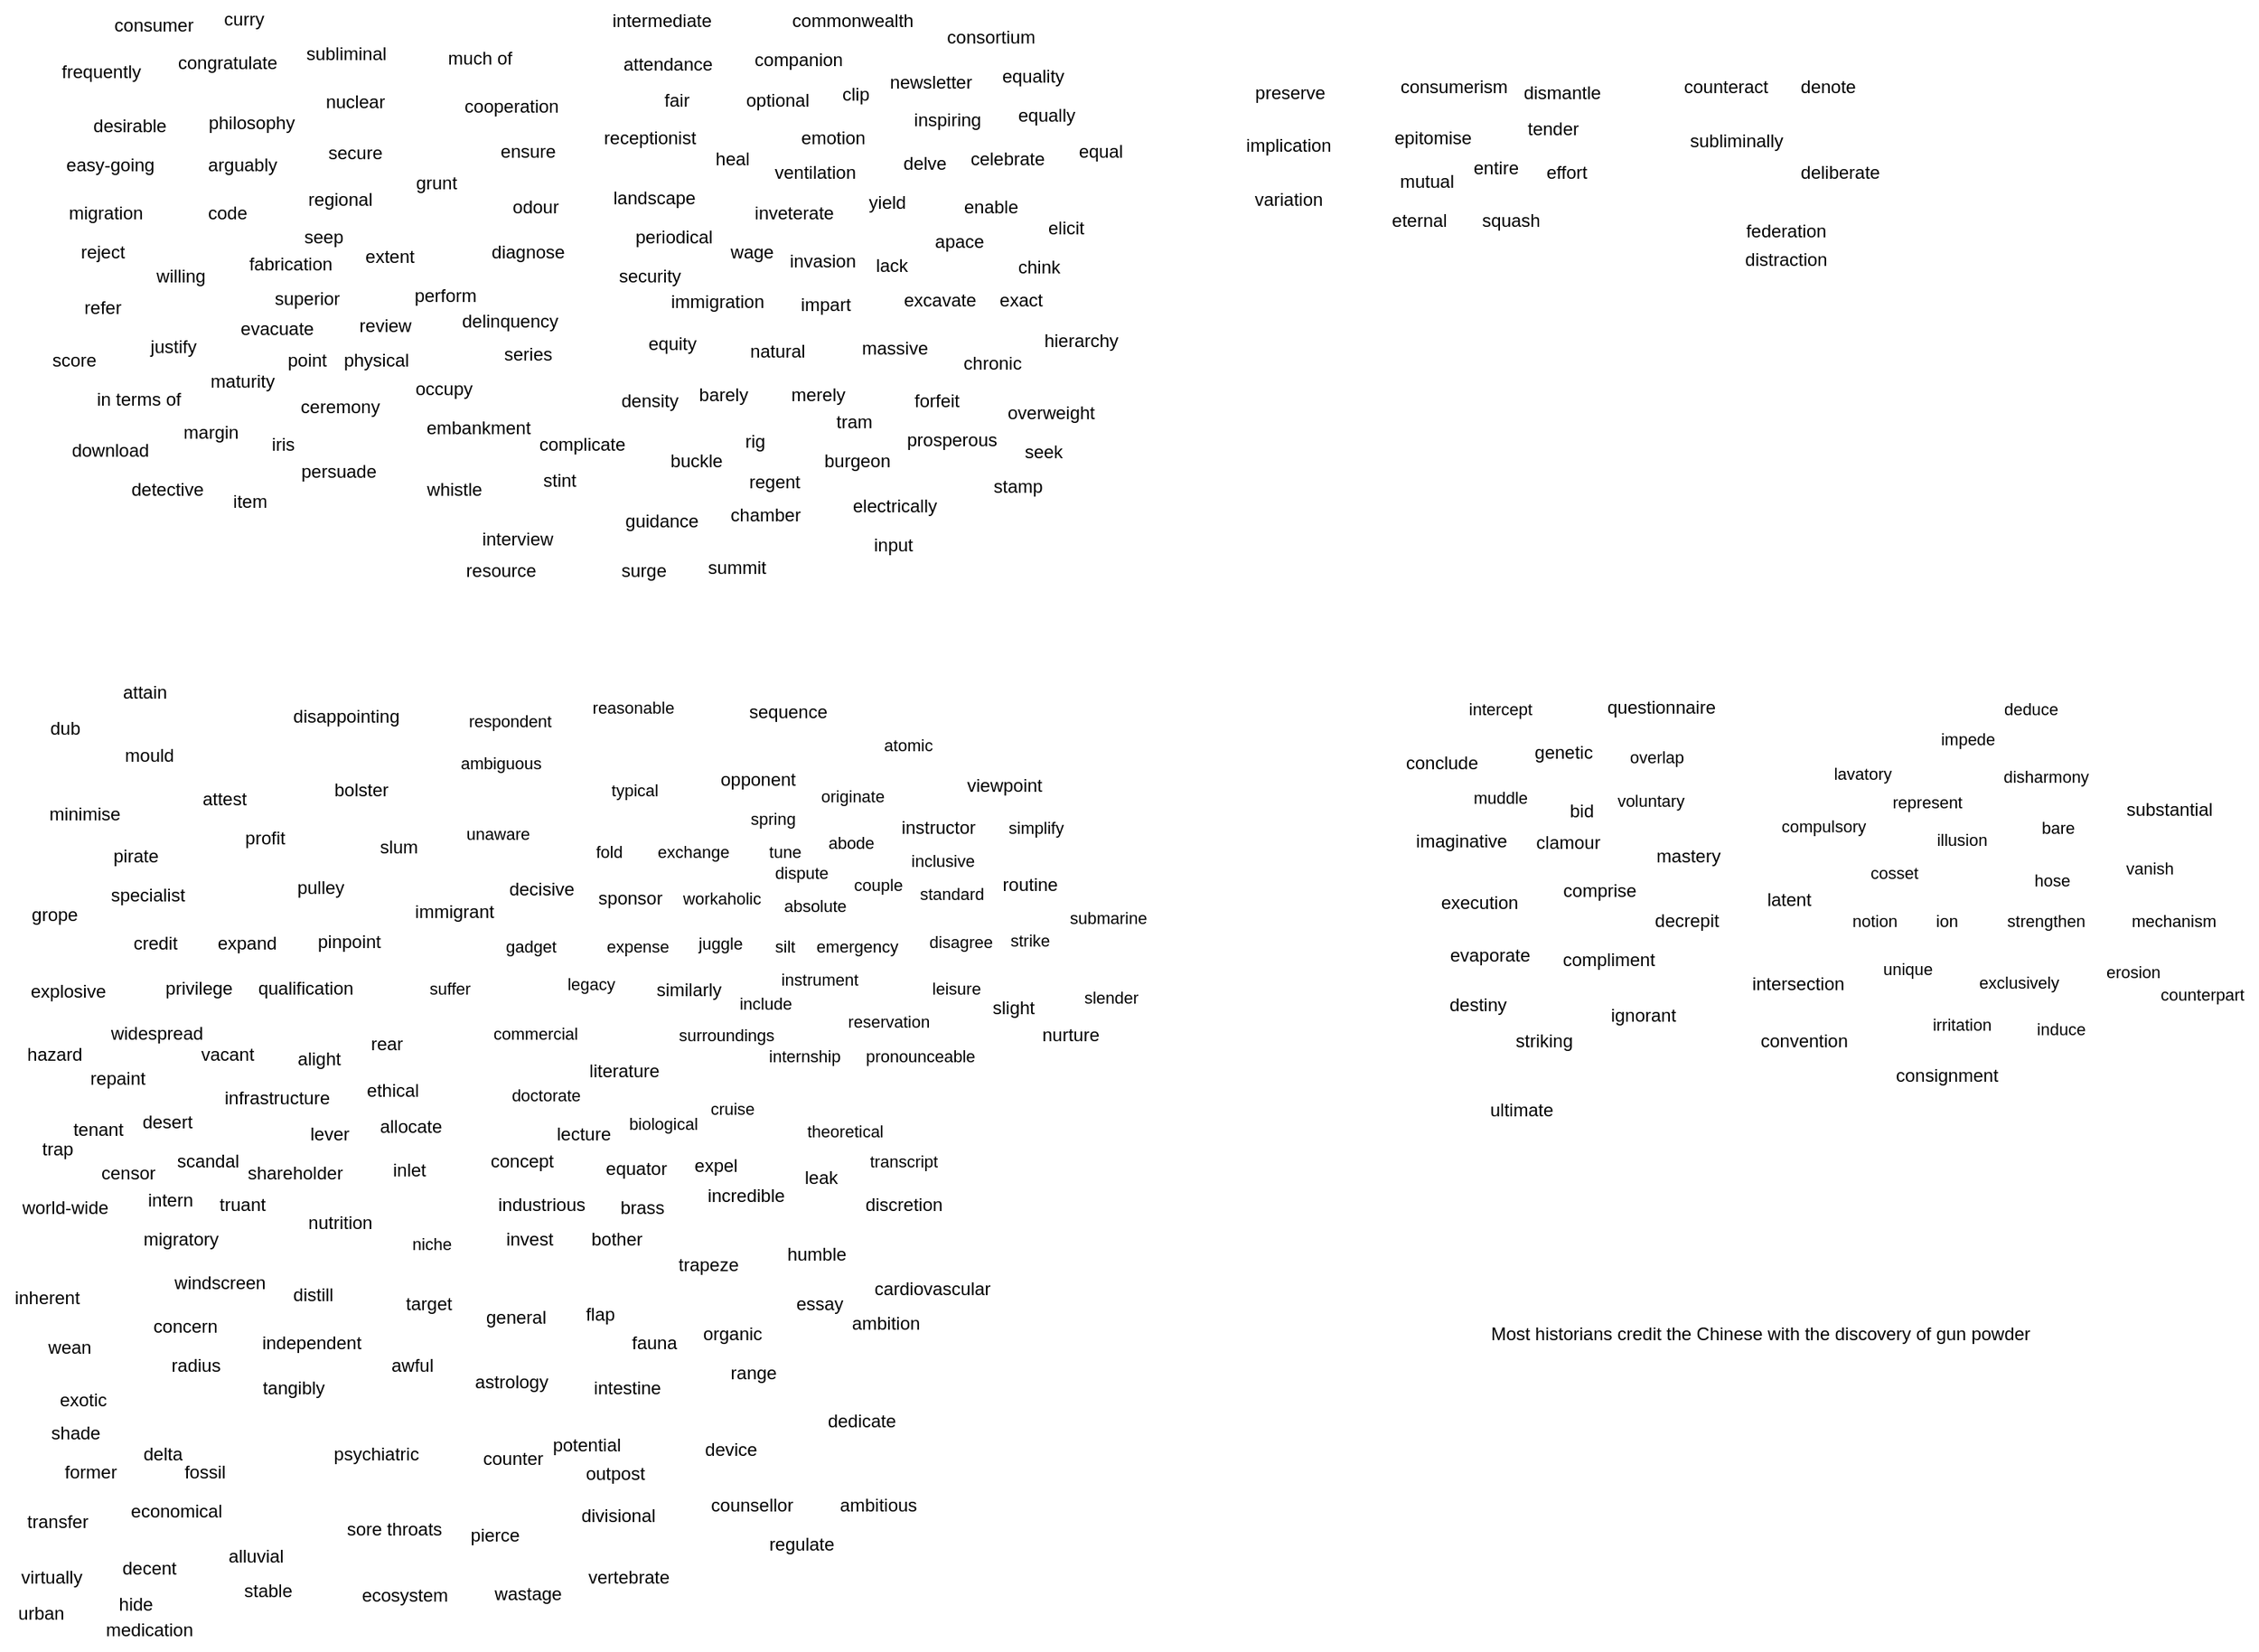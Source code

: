 <mxfile version="22.1.17" type="github">
  <diagram name="2023-11-14 00:12:41" id="VXZyrihvDa2prKkC_Pbu">
    <mxGraphModel dx="3522" dy="1260" grid="0" gridSize="10" guides="1" tooltips="1" connect="1" arrows="1" fold="1" page="1" pageScale="1" pageWidth="827" pageHeight="1169" math="0" shadow="0">
      <root>
        <mxCell id="0" />
        <mxCell id="1" parent="0" />
        <mxCell id="0TU3tgzdiiwK1ZsCVm6_-1" value="regent" style="text;html=1;align=center;verticalAlign=middle;resizable=0;points=[];autosize=1;strokeColor=none;fillColor=none;" parent="1" vertex="1">
          <mxGeometry x="-304" y="333.5" width="52" height="26" as="geometry" />
        </mxCell>
        <mxCell id="0TU3tgzdiiwK1ZsCVm6_-3" value="burgeon" style="text;html=1;align=center;verticalAlign=middle;resizable=0;points=[];autosize=1;strokeColor=none;fillColor=none;" parent="1" vertex="1">
          <mxGeometry x="-254.5" y="319.5" width="62" height="26" as="geometry" />
        </mxCell>
        <mxCell id="0TU3tgzdiiwK1ZsCVm6_-4" value="arguably" style="text;html=1;align=center;verticalAlign=middle;resizable=0;points=[];autosize=1;strokeColor=none;fillColor=none;" parent="1" vertex="1">
          <mxGeometry x="-664" y="123" width="64" height="26" as="geometry" />
        </mxCell>
        <mxCell id="0TU3tgzdiiwK1ZsCVm6_-5" value="barely" style="text;html=1;align=center;verticalAlign=middle;resizable=0;points=[];autosize=1;strokeColor=none;fillColor=none;" parent="1" vertex="1">
          <mxGeometry x="-338" y="275.5" width="51" height="26" as="geometry" />
        </mxCell>
        <mxCell id="0TU3tgzdiiwK1ZsCVm6_-7" value="hierarchy" style="text;html=1;align=center;verticalAlign=middle;resizable=0;points=[];autosize=1;strokeColor=none;fillColor=none;" parent="1" vertex="1">
          <mxGeometry x="-107.5" y="239.5" width="67" height="26" as="geometry" />
        </mxCell>
        <mxCell id="0TU3tgzdiiwK1ZsCVm6_-8" value="guidance" style="text;html=1;align=center;verticalAlign=middle;resizable=0;points=[];autosize=1;strokeColor=none;fillColor=none;rotation=0;" parent="1" vertex="1">
          <mxGeometry x="-386.5" y="359.5" width="67" height="26" as="geometry" />
        </mxCell>
        <mxCell id="0TU3tgzdiiwK1ZsCVm6_-11" value="easy-going" style="text;html=1;align=center;verticalAlign=middle;resizable=0;points=[];autosize=1;strokeColor=none;fillColor=none;" parent="1" vertex="1">
          <mxGeometry x="-758.5" y="123" width="77" height="26" as="geometry" />
        </mxCell>
        <mxCell id="0TU3tgzdiiwK1ZsCVm6_-12" value="electrically" style="text;html=1;align=center;verticalAlign=middle;resizable=0;points=[];autosize=1;strokeColor=none;fillColor=none;" parent="1" vertex="1">
          <mxGeometry x="-235.5" y="349.5" width="74" height="26" as="geometry" />
        </mxCell>
        <mxCell id="0TU3tgzdiiwK1ZsCVm6_-13" value="philosophy" style="text;html=1;align=center;verticalAlign=middle;resizable=0;points=[];autosize=1;strokeColor=none;fillColor=none;" parent="1" vertex="1">
          <mxGeometry x="-664" y="95" width="75" height="26" as="geometry" />
        </mxCell>
        <mxCell id="0TU3tgzdiiwK1ZsCVm6_-14" value="chronic" style="text;html=1;align=center;verticalAlign=middle;resizable=0;points=[];autosize=1;strokeColor=none;fillColor=none;" parent="1" vertex="1">
          <mxGeometry x="-161.5" y="254.5" width="57" height="26" as="geometry" />
        </mxCell>
        <mxCell id="0TU3tgzdiiwK1ZsCVm6_-15" value="inveterate" style="text;html=1;align=center;verticalAlign=middle;resizable=0;points=[];autosize=1;strokeColor=none;fillColor=none;" parent="1" vertex="1">
          <mxGeometry x="-300.5" y="154.5" width="71" height="26" as="geometry" />
        </mxCell>
        <mxCell id="0TU3tgzdiiwK1ZsCVm6_-16" value="desirable" style="text;html=1;align=center;verticalAlign=middle;resizable=0;points=[];autosize=1;strokeColor=none;fillColor=none;" parent="1" vertex="1">
          <mxGeometry x="-741" y="97" width="67" height="26" as="geometry" />
        </mxCell>
        <mxCell id="0TU3tgzdiiwK1ZsCVm6_-17" value="consortium" style="text;html=1;align=center;verticalAlign=middle;resizable=0;points=[];autosize=1;strokeColor=none;fillColor=none;" parent="1" vertex="1">
          <mxGeometry x="-173" y="37.5" width="77" height="26" as="geometry" />
        </mxCell>
        <mxCell id="0TU3tgzdiiwK1ZsCVm6_-18" value="buckle" style="text;html=1;align=center;verticalAlign=middle;resizable=0;points=[];autosize=1;strokeColor=none;fillColor=none;" parent="1" vertex="1">
          <mxGeometry x="-357" y="319.5" width="53" height="26" as="geometry" />
        </mxCell>
        <mxCell id="0TU3tgzdiiwK1ZsCVm6_-19" value="curry" style="text;html=1;align=center;verticalAlign=middle;resizable=0;points=[];autosize=1;strokeColor=none;fillColor=none;" parent="1" vertex="1">
          <mxGeometry x="-654" y="26" width="45" height="26" as="geometry" />
        </mxCell>
        <mxCell id="0TU3tgzdiiwK1ZsCVm6_-20" value="subliminal" style="text;html=1;align=center;verticalAlign=middle;resizable=0;points=[];autosize=1;strokeColor=none;fillColor=none;" parent="1" vertex="1">
          <mxGeometry x="-599" y="49" width="71" height="26" as="geometry" />
        </mxCell>
        <mxCell id="0TU3tgzdiiwK1ZsCVm6_-21" value="subliminally" style="text;html=1;align=center;verticalAlign=middle;resizable=0;points=[];autosize=1;strokeColor=none;fillColor=none;" parent="1" vertex="1">
          <mxGeometry x="322" y="107.25" width="80" height="26" as="geometry" />
        </mxCell>
        <mxCell id="0TU3tgzdiiwK1ZsCVm6_-22" value="chamber" style="text;html=1;align=center;verticalAlign=middle;resizable=0;points=[];autosize=1;strokeColor=none;fillColor=none;" parent="1" vertex="1">
          <mxGeometry x="-317" y="355.5" width="65" height="26" as="geometry" />
        </mxCell>
        <mxCell id="0TU3tgzdiiwK1ZsCVm6_-23" value="frequently" style="text;html=1;align=center;verticalAlign=middle;resizable=0;points=[];autosize=1;strokeColor=none;fillColor=none;" parent="1" vertex="1">
          <mxGeometry x="-762" y="61" width="71" height="26" as="geometry" />
        </mxCell>
        <mxCell id="0TU3tgzdiiwK1ZsCVm6_-24" value="prosperous" style="text;html=1;align=center;verticalAlign=middle;resizable=0;points=[];autosize=1;strokeColor=none;fillColor=none;" parent="1" vertex="1">
          <mxGeometry x="-199" y="305.5" width="78" height="26" as="geometry" />
        </mxCell>
        <mxCell id="0TU3tgzdiiwK1ZsCVm6_-25" value="immigration" style="text;html=1;align=center;verticalAlign=middle;resizable=0;points=[];autosize=1;strokeColor=none;fillColor=none;" parent="1" vertex="1">
          <mxGeometry x="-356" y="213.5" width="80" height="26" as="geometry" />
        </mxCell>
        <mxCell id="0TU3tgzdiiwK1ZsCVm6_-26" value="natural" style="text;html=1;align=center;verticalAlign=middle;resizable=0;points=[];autosize=1;strokeColor=none;fillColor=none;" parent="1" vertex="1">
          <mxGeometry x="-304" y="246.5" width="55" height="26" as="geometry" />
        </mxCell>
        <mxCell id="0TU3tgzdiiwK1ZsCVm6_-27" value="consumer" style="text;html=1;align=center;verticalAlign=middle;resizable=0;points=[];autosize=1;strokeColor=none;fillColor=none;" parent="1" vertex="1">
          <mxGeometry x="-726.5" y="30" width="71" height="26" as="geometry" />
        </mxCell>
        <mxCell id="0TU3tgzdiiwK1ZsCVm6_-28" value="consumerism" style="text;html=1;align=center;verticalAlign=middle;resizable=0;points=[];autosize=1;strokeColor=none;fillColor=none;" parent="1" vertex="1">
          <mxGeometry x="129" y="71" width="89" height="26" as="geometry" />
        </mxCell>
        <mxCell id="0TU3tgzdiiwK1ZsCVm6_-29" value="equal" style="text;html=1;align=center;verticalAlign=middle;resizable=0;points=[];autosize=1;strokeColor=none;fillColor=none;" parent="1" vertex="1">
          <mxGeometry x="-85" y="113.5" width="47" height="26" as="geometry" />
        </mxCell>
        <mxCell id="0TU3tgzdiiwK1ZsCVm6_-30" value="equality" style="text;html=1;align=center;verticalAlign=middle;resizable=0;points=[];autosize=1;strokeColor=none;fillColor=none;" parent="1" vertex="1">
          <mxGeometry x="-135.5" y="63.5" width="59" height="26" as="geometry" />
        </mxCell>
        <mxCell id="0TU3tgzdiiwK1ZsCVm6_-31" value="equally" style="text;html=1;align=center;verticalAlign=middle;resizable=0;points=[];autosize=1;strokeColor=none;fillColor=none;" parent="1" vertex="1">
          <mxGeometry x="-125" y="89.5" width="56" height="26" as="geometry" />
        </mxCell>
        <mxCell id="0TU3tgzdiiwK1ZsCVm6_-32" value="equity" style="text;html=1;align=center;verticalAlign=middle;resizable=0;points=[];autosize=1;strokeColor=none;fillColor=none;" parent="1" vertex="1">
          <mxGeometry x="-371.5" y="241.5" width="50" height="26" as="geometry" />
        </mxCell>
        <mxCell id="0TU3tgzdiiwK1ZsCVm6_-33" value="excavate" style="text;html=1;align=center;verticalAlign=middle;resizable=0;points=[];autosize=1;strokeColor=none;fillColor=none;" parent="1" vertex="1">
          <mxGeometry x="-201.5" y="212.5" width="66" height="26" as="geometry" />
        </mxCell>
        <mxCell id="0TU3tgzdiiwK1ZsCVm6_-34" value="nuclear" style="text;html=1;align=center;verticalAlign=middle;resizable=0;points=[];autosize=1;strokeColor=none;fillColor=none;" parent="1" vertex="1">
          <mxGeometry x="-586" y="81" width="57" height="26" as="geometry" />
        </mxCell>
        <mxCell id="0TU3tgzdiiwK1ZsCVm6_-36" value="mutual" style="text;html=1;align=center;verticalAlign=middle;resizable=0;points=[];autosize=1;strokeColor=none;fillColor=none;" parent="1" vertex="1">
          <mxGeometry x="129" y="134" width="54" height="26" as="geometry" />
        </mxCell>
        <mxCell id="0TU3tgzdiiwK1ZsCVm6_-37" value="density" style="text;html=1;align=center;verticalAlign=middle;resizable=0;points=[];autosize=1;strokeColor=none;fillColor=none;" parent="1" vertex="1">
          <mxGeometry x="-389.5" y="279.5" width="56" height="26" as="geometry" />
        </mxCell>
        <mxCell id="0TU3tgzdiiwK1ZsCVm6_-38" value="massive" style="text;html=1;align=center;verticalAlign=middle;resizable=0;points=[];autosize=1;strokeColor=none;fillColor=none;" parent="1" vertex="1">
          <mxGeometry x="-229.5" y="244.5" width="62" height="26" as="geometry" />
        </mxCell>
        <mxCell id="0TU3tgzdiiwK1ZsCVm6_-39" value="congratulate" style="text;html=1;align=center;verticalAlign=middle;resizable=0;points=[];autosize=1;strokeColor=none;fillColor=none;" parent="1" vertex="1">
          <mxGeometry x="-684.5" y="55" width="84" height="26" as="geometry" />
        </mxCell>
        <mxCell id="0TU3tgzdiiwK1ZsCVm6_-40" value="rig" style="text;html=1;align=center;verticalAlign=middle;resizable=0;points=[];autosize=1;strokeColor=none;fillColor=none;" parent="1" vertex="1">
          <mxGeometry x="-306.5" y="306.5" width="31" height="26" as="geometry" />
        </mxCell>
        <mxCell id="0TU3tgzdiiwK1ZsCVm6_-41" value="input" style="text;html=1;align=center;verticalAlign=middle;resizable=0;points=[];autosize=1;strokeColor=none;fillColor=none;" parent="1" vertex="1">
          <mxGeometry x="-221" y="375.5" width="44" height="26" as="geometry" />
        </mxCell>
        <mxCell id="0TU3tgzdiiwK1ZsCVm6_-42" value="merely" style="text;html=1;align=center;verticalAlign=middle;resizable=0;points=[];autosize=1;strokeColor=none;fillColor=none;" parent="1" vertex="1">
          <mxGeometry x="-276" y="275.5" width="54" height="26" as="geometry" />
        </mxCell>
        <mxCell id="0TU3tgzdiiwK1ZsCVm6_-44" value="impart" style="text;html=1;align=center;verticalAlign=middle;resizable=0;points=[];autosize=1;strokeColor=none;fillColor=none;" parent="1" vertex="1">
          <mxGeometry x="-270" y="215.5" width="51" height="26" as="geometry" />
        </mxCell>
        <mxCell id="0TU3tgzdiiwK1ZsCVm6_-47" value="forfeit" style="text;html=1;align=center;verticalAlign=middle;resizable=0;points=[];autosize=1;strokeColor=none;fillColor=none;" parent="1" vertex="1">
          <mxGeometry x="-194" y="279.5" width="48" height="26" as="geometry" />
        </mxCell>
        <mxCell id="3xi15tTtCJ6_8OuiZ7Pq-2" value="companion" style="text;html=1;align=center;verticalAlign=middle;resizable=0;points=[];autosize=1;strokeColor=none;fillColor=none;" parent="1" vertex="1">
          <mxGeometry x="-300.5" y="52.5" width="77" height="26" as="geometry" />
        </mxCell>
        <mxCell id="3xi15tTtCJ6_8OuiZ7Pq-3" value="counteract" style="text;html=1;align=center;verticalAlign=middle;resizable=0;points=[];autosize=1;strokeColor=none;fillColor=none;" parent="1" vertex="1">
          <mxGeometry x="318" y="70.75" width="74" height="26" as="geometry" />
        </mxCell>
        <mxCell id="3xi15tTtCJ6_8OuiZ7Pq-4" value="ventilation" style="text;html=1;align=center;verticalAlign=middle;resizable=0;points=[];autosize=1;strokeColor=none;fillColor=none;" parent="1" vertex="1">
          <mxGeometry x="-287" y="127.5" width="72" height="26" as="geometry" />
        </mxCell>
        <mxCell id="3xi15tTtCJ6_8OuiZ7Pq-5" value="intermediate" style="text;html=1;align=center;verticalAlign=middle;resizable=0;points=[];autosize=1;strokeColor=none;fillColor=none;" parent="1" vertex="1">
          <mxGeometry x="-395" y="26.5" width="84" height="26" as="geometry" />
        </mxCell>
        <mxCell id="3xi15tTtCJ6_8OuiZ7Pq-6" value="eternal" style="text;html=1;align=center;verticalAlign=middle;resizable=0;points=[];autosize=1;strokeColor=none;fillColor=none;" parent="1" vertex="1">
          <mxGeometry x="123" y="160" width="55" height="26" as="geometry" />
        </mxCell>
        <mxCell id="3xi15tTtCJ6_8OuiZ7Pq-7" value="invasion" style="text;html=1;align=center;verticalAlign=middle;resizable=0;points=[];autosize=1;strokeColor=none;fillColor=none;" parent="1" vertex="1">
          <mxGeometry x="-277" y="186.5" width="62" height="26" as="geometry" />
        </mxCell>
        <mxCell id="3xi15tTtCJ6_8OuiZ7Pq-9" value="celebrate" style="text;html=1;align=center;verticalAlign=middle;resizable=0;points=[];autosize=1;strokeColor=none;fillColor=none;" parent="1" vertex="1">
          <mxGeometry x="-157" y="118.5" width="67" height="26" as="geometry" />
        </mxCell>
        <mxCell id="3xi15tTtCJ6_8OuiZ7Pq-10" value="inspiring" style="text;html=1;align=center;verticalAlign=middle;resizable=0;points=[];autosize=1;strokeColor=none;fillColor=none;" parent="1" vertex="1">
          <mxGeometry x="-195" y="92.5" width="63" height="26" as="geometry" />
        </mxCell>
        <mxCell id="3xi15tTtCJ6_8OuiZ7Pq-11" value="attendance" style="text;html=1;align=center;verticalAlign=middle;resizable=0;points=[];autosize=1;strokeColor=none;fillColor=none;" parent="1" vertex="1">
          <mxGeometry x="-388" y="55.5" width="77" height="26" as="geometry" />
        </mxCell>
        <mxCell id="3xi15tTtCJ6_8OuiZ7Pq-12" value="optional" style="text;html=1;align=center;verticalAlign=middle;resizable=0;points=[];autosize=1;strokeColor=none;fillColor=none;" parent="1" vertex="1">
          <mxGeometry x="-306.5" y="79.5" width="60" height="26" as="geometry" />
        </mxCell>
        <mxCell id="3xi15tTtCJ6_8OuiZ7Pq-13" value="heal" style="text;html=1;align=center;verticalAlign=middle;resizable=0;points=[];autosize=1;strokeColor=none;fillColor=none;" parent="1" vertex="1">
          <mxGeometry x="-327" y="118.5" width="41" height="26" as="geometry" />
        </mxCell>
        <mxCell id="3xi15tTtCJ6_8OuiZ7Pq-14" value="enable" style="text;html=1;align=center;verticalAlign=middle;resizable=0;points=[];autosize=1;strokeColor=none;fillColor=none;" parent="1" vertex="1">
          <mxGeometry x="-161.5" y="150.5" width="54" height="26" as="geometry" />
        </mxCell>
        <mxCell id="3xi15tTtCJ6_8OuiZ7Pq-16" value="dismantle" style="text;html=1;align=center;verticalAlign=middle;resizable=0;points=[];autosize=1;strokeColor=none;fillColor=none;" parent="1" vertex="1">
          <mxGeometry x="211" y="74.5" width="69" height="26" as="geometry" />
        </mxCell>
        <mxCell id="3xi15tTtCJ6_8OuiZ7Pq-17" value="wage" style="text;html=1;align=center;verticalAlign=middle;resizable=0;points=[];autosize=1;strokeColor=none;fillColor=none;" parent="1" vertex="1">
          <mxGeometry x="-317" y="180.5" width="47" height="26" as="geometry" />
        </mxCell>
        <mxCell id="3xi15tTtCJ6_8OuiZ7Pq-18" value="landscape" style="text;html=1;align=center;verticalAlign=middle;resizable=0;points=[];autosize=1;strokeColor=none;fillColor=none;" parent="1" vertex="1">
          <mxGeometry x="-395" y="144.5" width="73" height="26" as="geometry" />
        </mxCell>
        <mxCell id="3xi15tTtCJ6_8OuiZ7Pq-19" value="emotion" style="text;html=1;align=center;verticalAlign=middle;resizable=0;points=[];autosize=1;strokeColor=none;fillColor=none;" parent="1" vertex="1">
          <mxGeometry x="-270" y="104.5" width="61" height="26" as="geometry" />
        </mxCell>
        <mxCell id="3xi15tTtCJ6_8OuiZ7Pq-21" value="commonwealth" style="text;html=1;align=center;verticalAlign=middle;resizable=0;points=[];autosize=1;strokeColor=none;fillColor=none;" parent="1" vertex="1">
          <mxGeometry x="-276" y="26.5" width="99" height="26" as="geometry" />
        </mxCell>
        <mxCell id="3xi15tTtCJ6_8OuiZ7Pq-22" value="newsletter" style="text;html=1;align=center;verticalAlign=middle;resizable=0;points=[];autosize=1;strokeColor=none;fillColor=none;" parent="1" vertex="1">
          <mxGeometry x="-211" y="67.5" width="73" height="26" as="geometry" />
        </mxCell>
        <mxCell id="3xi15tTtCJ6_8OuiZ7Pq-23" value="periodical" style="text;html=1;align=center;verticalAlign=middle;resizable=0;points=[];autosize=1;strokeColor=none;fillColor=none;" parent="1" vertex="1">
          <mxGeometry x="-380" y="170.5" width="69" height="26" as="geometry" />
        </mxCell>
        <mxCell id="3xi15tTtCJ6_8OuiZ7Pq-24" value="receptionist" style="text;html=1;align=center;verticalAlign=middle;resizable=0;points=[];autosize=1;strokeColor=none;fillColor=none;" parent="1" vertex="1">
          <mxGeometry x="-401" y="104.5" width="79" height="26" as="geometry" />
        </mxCell>
        <mxCell id="3xi15tTtCJ6_8OuiZ7Pq-25" value="security&lt;br&gt;" style="text;html=1;align=center;verticalAlign=middle;resizable=0;points=[];autosize=1;strokeColor=none;fillColor=none;" parent="1" vertex="1">
          <mxGeometry x="-391" y="196.5" width="59" height="26" as="geometry" />
        </mxCell>
        <mxCell id="3xi15tTtCJ6_8OuiZ7Pq-26" value="clip" style="text;html=1;align=center;verticalAlign=middle;resizable=0;points=[];autosize=1;strokeColor=none;fillColor=none;" parent="1" vertex="1">
          <mxGeometry x="-242" y="75.5" width="36" height="26" as="geometry" />
        </mxCell>
        <mxCell id="3xi15tTtCJ6_8OuiZ7Pq-27" value="apace" style="text;html=1;align=center;verticalAlign=middle;resizable=0;points=[];autosize=1;strokeColor=none;fillColor=none;" parent="1" vertex="1">
          <mxGeometry x="-180.5" y="173.5" width="51" height="26" as="geometry" />
        </mxCell>
        <mxCell id="3xi15tTtCJ6_8OuiZ7Pq-28" value="yield" style="text;html=1;align=center;verticalAlign=middle;resizable=0;points=[];autosize=1;strokeColor=none;fillColor=none;" parent="1" vertex="1">
          <mxGeometry x="-224.5" y="147.5" width="43" height="26" as="geometry" />
        </mxCell>
        <mxCell id="3xi15tTtCJ6_8OuiZ7Pq-29" value="fair" style="text;html=1;align=center;verticalAlign=middle;resizable=0;points=[];autosize=1;strokeColor=none;fillColor=none;" parent="1" vertex="1">
          <mxGeometry x="-360.5" y="79.5" width="35" height="26" as="geometry" />
        </mxCell>
        <mxCell id="3xi15tTtCJ6_8OuiZ7Pq-30" value="elicit" style="text;html=1;align=center;verticalAlign=middle;resizable=0;points=[];autosize=1;strokeColor=none;fillColor=none;" parent="1" vertex="1">
          <mxGeometry x="-105.5" y="164.5" width="42" height="26" as="geometry" />
        </mxCell>
        <mxCell id="3xi15tTtCJ6_8OuiZ7Pq-31" value="delve" style="text;html=1;align=center;verticalAlign=middle;resizable=0;points=[];autosize=1;strokeColor=none;fillColor=none;" parent="1" vertex="1">
          <mxGeometry x="-202" y="121.5" width="47" height="26" as="geometry" />
        </mxCell>
        <mxCell id="3xi15tTtCJ6_8OuiZ7Pq-32" value="exact" style="text;html=1;align=center;verticalAlign=middle;resizable=0;points=[];autosize=1;strokeColor=none;fillColor=none;" parent="1" vertex="1">
          <mxGeometry x="-138" y="212.5" width="47" height="26" as="geometry" />
        </mxCell>
        <mxCell id="3xi15tTtCJ6_8OuiZ7Pq-33" value="lack" style="text;html=1;align=center;verticalAlign=middle;resizable=0;points=[];autosize=1;strokeColor=none;fillColor=none;" parent="1" vertex="1">
          <mxGeometry x="-219.5" y="189.5" width="39" height="26" as="geometry" />
        </mxCell>
        <mxCell id="3xi15tTtCJ6_8OuiZ7Pq-36" value="grunt" style="text;html=1;align=center;verticalAlign=middle;resizable=0;points=[];autosize=1;strokeColor=none;fillColor=none;" parent="1" vertex="1">
          <mxGeometry x="-526" y="134.5" width="45" height="26" as="geometry" />
        </mxCell>
        <mxCell id="3xi15tTtCJ6_8OuiZ7Pq-37" value="regional" style="text;html=1;align=center;verticalAlign=middle;resizable=0;points=[];autosize=1;strokeColor=none;fillColor=none;" parent="1" vertex="1">
          <mxGeometry x="-598" y="146" width="61" height="26" as="geometry" />
        </mxCell>
        <mxCell id="3xi15tTtCJ6_8OuiZ7Pq-38" value="secure" style="text;html=1;align=center;verticalAlign=middle;resizable=0;points=[];autosize=1;strokeColor=none;fillColor=none;" parent="1" vertex="1">
          <mxGeometry x="-584.5" y="115" width="54" height="26" as="geometry" />
        </mxCell>
        <mxCell id="3xi15tTtCJ6_8OuiZ7Pq-39" value="preserve" style="text;html=1;align=center;verticalAlign=middle;resizable=0;points=[];autosize=1;strokeColor=none;fillColor=none;" parent="1" vertex="1">
          <mxGeometry x="32" y="74.5" width="65" height="26" as="geometry" />
        </mxCell>
        <mxCell id="3xi15tTtCJ6_8OuiZ7Pq-40" value="reject" style="text;html=1;align=center;verticalAlign=middle;resizable=0;points=[];autosize=1;strokeColor=none;fillColor=none;" parent="1" vertex="1">
          <mxGeometry x="-748.5" y="181" width="47" height="26" as="geometry" />
        </mxCell>
        <mxCell id="3xi15tTtCJ6_8OuiZ7Pq-41" value="code" style="text;html=1;align=center;verticalAlign=middle;resizable=0;points=[];autosize=1;strokeColor=none;fillColor=none;" parent="1" vertex="1">
          <mxGeometry x="-664.5" y="155" width="44" height="26" as="geometry" />
        </mxCell>
        <mxCell id="3xi15tTtCJ6_8OuiZ7Pq-42" value="seek" style="text;html=1;align=center;verticalAlign=middle;resizable=0;points=[];autosize=1;strokeColor=none;fillColor=none;" parent="1" vertex="1">
          <mxGeometry x="-121" y="313.5" width="43" height="26" as="geometry" />
        </mxCell>
        <mxCell id="3xi15tTtCJ6_8OuiZ7Pq-43" value="item" style="text;html=1;align=center;verticalAlign=middle;resizable=0;points=[];autosize=1;strokeColor=none;fillColor=none;" parent="1" vertex="1">
          <mxGeometry x="-647.5" y="347" width="41" height="26" as="geometry" />
        </mxCell>
        <mxCell id="3xi15tTtCJ6_8OuiZ7Pq-44" value="effort" style="text;html=1;align=center;verticalAlign=middle;resizable=0;points=[];autosize=1;strokeColor=none;fillColor=none;" parent="1" vertex="1">
          <mxGeometry x="226" y="128" width="45" height="26" as="geometry" />
        </mxCell>
        <mxCell id="3xi15tTtCJ6_8OuiZ7Pq-45" value="point" style="text;html=1;align=center;verticalAlign=middle;resizable=0;points=[];autosize=1;strokeColor=none;fillColor=none;" parent="1" vertex="1">
          <mxGeometry x="-611" y="253" width="44" height="26" as="geometry" />
        </mxCell>
        <mxCell id="3xi15tTtCJ6_8OuiZ7Pq-46" value="review" style="text;html=1;align=center;verticalAlign=middle;resizable=0;points=[];autosize=1;strokeColor=none;fillColor=none;" parent="1" vertex="1">
          <mxGeometry x="-564" y="230" width="53" height="26" as="geometry" />
        </mxCell>
        <mxCell id="3xi15tTtCJ6_8OuiZ7Pq-53" value="series" style="text;html=1;align=center;verticalAlign=middle;resizable=0;points=[];autosize=1;strokeColor=none;fillColor=none;" parent="1" vertex="1">
          <mxGeometry x="-467" y="249" width="50" height="26" as="geometry" />
        </mxCell>
        <mxCell id="3xi15tTtCJ6_8OuiZ7Pq-54" value="variation" style="text;html=1;align=center;verticalAlign=middle;resizable=0;points=[];autosize=1;strokeColor=none;fillColor=none;" parent="1" vertex="1">
          <mxGeometry x="32" y="145.5" width="63" height="26" as="geometry" />
        </mxCell>
        <mxCell id="3xi15tTtCJ6_8OuiZ7Pq-55" value="margin" style="text;html=1;align=center;verticalAlign=middle;resizable=0;points=[];autosize=1;strokeColor=none;fillColor=none;" parent="1" vertex="1">
          <mxGeometry x="-681" y="301" width="55" height="26" as="geometry" />
        </mxCell>
        <mxCell id="3xi15tTtCJ6_8OuiZ7Pq-56" value="distraction" style="text;html=1;align=center;verticalAlign=middle;resizable=0;points=[];autosize=1;strokeColor=none;fillColor=none;" parent="1" vertex="1">
          <mxGeometry x="358" y="186" width="73" height="26" as="geometry" />
        </mxCell>
        <mxCell id="3xi15tTtCJ6_8OuiZ7Pq-57" value="complicate" style="text;html=1;align=center;verticalAlign=middle;resizable=0;points=[];autosize=1;strokeColor=none;fillColor=none;" parent="1" vertex="1">
          <mxGeometry x="-444" y="309" width="75" height="26" as="geometry" />
        </mxCell>
        <mxCell id="3xi15tTtCJ6_8OuiZ7Pq-59" value="tram" style="text;html=1;align=center;verticalAlign=middle;resizable=0;points=[];autosize=1;strokeColor=none;fillColor=none;" parent="1" vertex="1">
          <mxGeometry x="-246.5" y="293.5" width="42" height="26" as="geometry" />
        </mxCell>
        <mxCell id="3xi15tTtCJ6_8OuiZ7Pq-60" value="maturity" style="text;html=1;align=center;verticalAlign=middle;resizable=0;points=[];autosize=1;strokeColor=none;fillColor=none;" parent="1" vertex="1">
          <mxGeometry x="-663" y="267" width="61" height="26" as="geometry" />
        </mxCell>
        <mxCell id="3xi15tTtCJ6_8OuiZ7Pq-64" value="download" style="text;html=1;align=center;verticalAlign=middle;resizable=0;points=[];autosize=1;strokeColor=none;fillColor=none;" parent="1" vertex="1">
          <mxGeometry x="-754.5" y="313" width="69" height="26" as="geometry" />
        </mxCell>
        <mxCell id="3xi15tTtCJ6_8OuiZ7Pq-66" value="interview" style="text;html=1;align=center;verticalAlign=middle;resizable=0;points=[];autosize=1;strokeColor=none;fillColor=none;" parent="1" vertex="1">
          <mxGeometry x="-482" y="371.5" width="65" height="26" as="geometry" />
        </mxCell>
        <mxCell id="3xi15tTtCJ6_8OuiZ7Pq-67" value="extent" style="text;html=1;align=center;verticalAlign=middle;resizable=0;points=[];autosize=1;strokeColor=none;fillColor=none;" parent="1" vertex="1">
          <mxGeometry x="-560" y="184" width="51" height="26" as="geometry" />
        </mxCell>
        <mxCell id="3xi15tTtCJ6_8OuiZ7Pq-70" value="evacuate" style="text;html=1;align=center;verticalAlign=middle;resizable=0;points=[];autosize=1;strokeColor=none;fillColor=none;" parent="1" vertex="1">
          <mxGeometry x="-643" y="232" width="67" height="26" as="geometry" />
        </mxCell>
        <mxCell id="3xi15tTtCJ6_8OuiZ7Pq-72" value="embankment" style="text;html=1;align=center;verticalAlign=middle;resizable=0;points=[];autosize=1;strokeColor=none;fillColor=none;" parent="1" vertex="1">
          <mxGeometry x="-519" y="298" width="87" height="26" as="geometry" />
        </mxCell>
        <mxCell id="3xi15tTtCJ6_8OuiZ7Pq-74" value="federation" style="text;html=1;align=center;verticalAlign=middle;resizable=0;points=[];autosize=1;strokeColor=none;fillColor=none;" parent="1" vertex="1">
          <mxGeometry x="359" y="167" width="71" height="26" as="geometry" />
        </mxCell>
        <mxCell id="3xi15tTtCJ6_8OuiZ7Pq-77" value="surge" style="text;html=1;align=center;verticalAlign=middle;resizable=0;points=[];autosize=1;strokeColor=none;fillColor=none;" parent="1" vertex="1">
          <mxGeometry x="-389.5" y="392.5" width="48" height="26" as="geometry" />
        </mxCell>
        <mxCell id="3xi15tTtCJ6_8OuiZ7Pq-78" value="physical" style="text;html=1;align=center;verticalAlign=middle;resizable=0;points=[];autosize=1;strokeColor=none;fillColor=none;" parent="1" vertex="1">
          <mxGeometry x="-573.5" y="253" width="61" height="26" as="geometry" />
        </mxCell>
        <mxCell id="3xi15tTtCJ6_8OuiZ7Pq-79" value="cooperation" style="text;html=1;align=center;verticalAlign=middle;resizable=0;points=[];autosize=1;strokeColor=none;fillColor=none;" parent="1" vertex="1">
          <mxGeometry x="-494" y="84.25" width="81" height="26" as="geometry" />
        </mxCell>
        <mxCell id="3xi15tTtCJ6_8OuiZ7Pq-83" value="persuade" style="text;html=1;align=center;verticalAlign=middle;resizable=0;points=[];autosize=1;strokeColor=none;fillColor=none;" parent="1" vertex="1">
          <mxGeometry x="-602" y="327" width="68" height="26" as="geometry" />
        </mxCell>
        <mxCell id="3xi15tTtCJ6_8OuiZ7Pq-84" value="overweight" style="text;html=1;align=center;verticalAlign=middle;resizable=0;points=[];autosize=1;strokeColor=none;fillColor=none;" parent="1" vertex="1">
          <mxGeometry x="-132" y="287.5" width="76" height="26" as="geometry" />
        </mxCell>
        <mxCell id="3xi15tTtCJ6_8OuiZ7Pq-85" value="stamp" style="text;html=1;align=center;verticalAlign=middle;resizable=0;points=[];autosize=1;strokeColor=none;fillColor=none;" parent="1" vertex="1">
          <mxGeometry x="-142" y="336.5" width="51" height="26" as="geometry" />
        </mxCell>
        <mxCell id="3xi15tTtCJ6_8OuiZ7Pq-86" value="whistle" style="text;html=1;align=center;verticalAlign=middle;resizable=0;points=[];autosize=1;strokeColor=none;fillColor=none;" parent="1" vertex="1">
          <mxGeometry x="-519" y="339" width="55" height="26" as="geometry" />
        </mxCell>
        <mxCell id="3xi15tTtCJ6_8OuiZ7Pq-87" value="detective" style="text;html=1;align=center;verticalAlign=middle;resizable=0;points=[];autosize=1;strokeColor=none;fillColor=none;" parent="1" vertex="1">
          <mxGeometry x="-715" y="339" width="66" height="26" as="geometry" />
        </mxCell>
        <mxCell id="3xi15tTtCJ6_8OuiZ7Pq-89" value="ceremony" style="text;html=1;align=center;verticalAlign=middle;resizable=0;points=[];autosize=1;strokeColor=none;fillColor=none;" parent="1" vertex="1">
          <mxGeometry x="-603" y="284" width="71" height="26" as="geometry" />
        </mxCell>
        <mxCell id="3xi15tTtCJ6_8OuiZ7Pq-90" value="migration" style="text;html=1;align=center;verticalAlign=middle;resizable=0;points=[];autosize=1;strokeColor=none;fillColor=none;" parent="1" vertex="1">
          <mxGeometry x="-757" y="155" width="67" height="26" as="geometry" />
        </mxCell>
        <mxCell id="3xi15tTtCJ6_8OuiZ7Pq-91" value="diagnose" style="text;html=1;align=center;verticalAlign=middle;resizable=0;points=[];autosize=1;strokeColor=none;fillColor=none;" parent="1" vertex="1">
          <mxGeometry x="-475.5" y="181" width="67" height="26" as="geometry" />
        </mxCell>
        <mxCell id="3xi15tTtCJ6_8OuiZ7Pq-92" value="denote" style="text;html=1;align=center;verticalAlign=middle;resizable=0;points=[];autosize=1;strokeColor=none;fillColor=none;" parent="1" vertex="1">
          <mxGeometry x="395" y="70.75" width="55" height="26" as="geometry" />
        </mxCell>
        <mxCell id="3xi15tTtCJ6_8OuiZ7Pq-93" value="chink" style="text;html=1;align=center;verticalAlign=middle;resizable=0;points=[];autosize=1;strokeColor=none;fillColor=none;" parent="1" vertex="1">
          <mxGeometry x="-125" y="190.5" width="46" height="26" as="geometry" />
        </mxCell>
        <mxCell id="3xi15tTtCJ6_8OuiZ7Pq-94" value="iris" style="text;html=1;align=center;verticalAlign=middle;resizable=0;points=[];autosize=1;strokeColor=none;fillColor=none;" parent="1" vertex="1">
          <mxGeometry x="-622" y="309" width="33" height="26" as="geometry" />
        </mxCell>
        <mxCell id="3xi15tTtCJ6_8OuiZ7Pq-95" value="resource" style="text;html=1;align=center;verticalAlign=middle;resizable=0;points=[];autosize=1;strokeColor=none;fillColor=none;" parent="1" vertex="1">
          <mxGeometry x="-492.5" y="392.5" width="65" height="26" as="geometry" />
        </mxCell>
        <mxCell id="3xi15tTtCJ6_8OuiZ7Pq-97" value="entire" style="text;html=1;align=center;verticalAlign=middle;resizable=0;points=[];autosize=1;strokeColor=none;fillColor=none;" parent="1" vertex="1">
          <mxGeometry x="178" y="125.25" width="48" height="26" as="geometry" />
        </mxCell>
        <mxCell id="3xi15tTtCJ6_8OuiZ7Pq-98" value="epitomise" style="text;html=1;align=center;verticalAlign=middle;resizable=0;points=[];autosize=1;strokeColor=none;fillColor=none;" parent="1" vertex="1">
          <mxGeometry x="125" y="104.5" width="69" height="26" as="geometry" />
        </mxCell>
        <mxCell id="3xi15tTtCJ6_8OuiZ7Pq-99" value="much of" style="text;html=1;align=center;verticalAlign=middle;resizable=0;points=[];autosize=1;strokeColor=none;fillColor=none;" parent="1" vertex="1">
          <mxGeometry x="-505" y="52" width="61" height="26" as="geometry" />
        </mxCell>
        <mxCell id="3xi15tTtCJ6_8OuiZ7Pq-100" value="summit" style="text;html=1;align=center;verticalAlign=middle;resizable=0;points=[];autosize=1;strokeColor=none;fillColor=none;" parent="1" vertex="1">
          <mxGeometry x="-332" y="390.5" width="57" height="26" as="geometry" />
        </mxCell>
        <mxCell id="3xi15tTtCJ6_8OuiZ7Pq-101" value="ensure" style="text;html=1;align=center;verticalAlign=middle;resizable=0;points=[];autosize=1;strokeColor=none;fillColor=none;" parent="1" vertex="1">
          <mxGeometry x="-470" y="113.5" width="55" height="26" as="geometry" />
        </mxCell>
        <mxCell id="3xi15tTtCJ6_8OuiZ7Pq-102" value="odour" style="text;html=1;align=center;verticalAlign=middle;resizable=0;points=[];autosize=1;strokeColor=none;fillColor=none;" parent="1" vertex="1">
          <mxGeometry x="-462" y="150.5" width="49" height="26" as="geometry" />
        </mxCell>
        <mxCell id="3xi15tTtCJ6_8OuiZ7Pq-103" value="superior" style="text;html=1;align=center;verticalAlign=middle;resizable=0;points=[];autosize=1;strokeColor=none;fillColor=none;" parent="1" vertex="1">
          <mxGeometry x="-619.5" y="212" width="61" height="26" as="geometry" />
        </mxCell>
        <mxCell id="3xi15tTtCJ6_8OuiZ7Pq-104" value="in terms of" style="text;html=1;align=center;verticalAlign=middle;resizable=0;points=[];autosize=1;strokeColor=none;fillColor=none;" parent="1" vertex="1">
          <mxGeometry x="-738.5" y="279" width="74" height="26" as="geometry" />
        </mxCell>
        <mxCell id="3xi15tTtCJ6_8OuiZ7Pq-105" value="tender" style="text;html=1;align=center;verticalAlign=middle;resizable=0;points=[];autosize=1;strokeColor=none;fillColor=none;" parent="1" vertex="1">
          <mxGeometry x="214" y="99.25" width="52" height="26" as="geometry" />
        </mxCell>
        <mxCell id="3xi15tTtCJ6_8OuiZ7Pq-106" value="willing" style="text;html=1;align=center;verticalAlign=middle;resizable=0;points=[];autosize=1;strokeColor=none;fillColor=none;" parent="1" vertex="1">
          <mxGeometry x="-699" y="197" width="51" height="26" as="geometry" />
        </mxCell>
        <mxCell id="3xi15tTtCJ6_8OuiZ7Pq-110" value="perform" style="text;html=1;align=center;verticalAlign=middle;resizable=0;points=[];autosize=1;strokeColor=none;fillColor=none;" parent="1" vertex="1">
          <mxGeometry x="-527" y="210" width="59" height="26" as="geometry" />
        </mxCell>
        <mxCell id="3xi15tTtCJ6_8OuiZ7Pq-111" value="seep" style="text;html=1;align=center;verticalAlign=middle;resizable=0;points=[];autosize=1;strokeColor=none;fillColor=none;" parent="1" vertex="1">
          <mxGeometry x="-600" y="171" width="44" height="26" as="geometry" />
        </mxCell>
        <mxCell id="3xi15tTtCJ6_8OuiZ7Pq-112" value="delinquency" style="text;html=1;align=center;verticalAlign=middle;resizable=0;points=[];autosize=1;strokeColor=none;fillColor=none;" parent="1" vertex="1">
          <mxGeometry x="-495" y="227" width="82" height="26" as="geometry" />
        </mxCell>
        <mxCell id="3xi15tTtCJ6_8OuiZ7Pq-114" value="deliberate" style="text;html=1;align=center;verticalAlign=middle;resizable=0;points=[];autosize=1;strokeColor=none;fillColor=none;" parent="1" vertex="1">
          <mxGeometry x="395" y="128" width="71" height="26" as="geometry" />
        </mxCell>
        <mxCell id="3xi15tTtCJ6_8OuiZ7Pq-115" value="implication" style="text;html=1;align=center;verticalAlign=middle;resizable=0;points=[];autosize=1;strokeColor=none;fillColor=none;" parent="1" vertex="1">
          <mxGeometry x="26" y="110" width="75" height="26" as="geometry" />
        </mxCell>
        <mxCell id="cw-4Pt39BAlQB4cdu-2d-1" value="occupy" style="text;html=1;align=center;verticalAlign=middle;resizable=0;points=[];autosize=1;strokeColor=none;fillColor=none;" parent="1" vertex="1">
          <mxGeometry x="-526" y="272" width="56" height="26" as="geometry" />
        </mxCell>
        <mxCell id="cw-4Pt39BAlQB4cdu-2d-2" value="stint" style="text;html=1;align=center;verticalAlign=middle;resizable=0;points=[];autosize=1;strokeColor=none;fillColor=none;" parent="1" vertex="1">
          <mxGeometry x="-441" y="332.5" width="40" height="26" as="geometry" />
        </mxCell>
        <mxCell id="cw-4Pt39BAlQB4cdu-2d-3" value="fabrication" style="text;html=1;align=center;verticalAlign=middle;resizable=0;points=[];autosize=1;strokeColor=none;fillColor=none;" parent="1" vertex="1">
          <mxGeometry x="-637" y="189" width="73" height="26" as="geometry" />
        </mxCell>
        <mxCell id="cw-4Pt39BAlQB4cdu-2d-4" value="justify" style="text;html=1;align=center;verticalAlign=middle;resizable=0;points=[];autosize=1;strokeColor=none;fillColor=none;" parent="1" vertex="1">
          <mxGeometry x="-702.5" y="244" width="49" height="26" as="geometry" />
        </mxCell>
        <mxCell id="cw-4Pt39BAlQB4cdu-2d-6" value="score" style="text;html=1;align=center;verticalAlign=middle;resizable=0;points=[];autosize=1;strokeColor=none;fillColor=none;" parent="1" vertex="1">
          <mxGeometry x="-768" y="253" width="47" height="26" as="geometry" />
        </mxCell>
        <mxCell id="cw-4Pt39BAlQB4cdu-2d-7" value="squash" style="text;html=1;align=center;verticalAlign=middle;resizable=0;points=[];autosize=1;strokeColor=none;fillColor=none;" parent="1" vertex="1">
          <mxGeometry x="183" y="159.5" width="57" height="26" as="geometry" />
        </mxCell>
        <mxCell id="cw-4Pt39BAlQB4cdu-2d-8" value="refer" style="text;html=1;align=center;verticalAlign=middle;resizable=0;points=[];autosize=1;strokeColor=none;fillColor=none;" parent="1" vertex="1">
          <mxGeometry x="-746.5" y="218" width="43" height="26" as="geometry" />
        </mxCell>
        <mxCell id="xpsr8jD4d_S5WM8VYI4Q-1" value="opponent" style="text;html=1;align=center;verticalAlign=middle;resizable=0;points=[];autosize=1;strokeColor=none;fillColor=none;labelBorderColor=none;" vertex="1" parent="1">
          <mxGeometry x="-323.13" y="532.25" width="68" height="26" as="geometry" />
        </mxCell>
        <mxCell id="xpsr8jD4d_S5WM8VYI4Q-2" value="sponsor" style="text;html=1;align=center;verticalAlign=middle;resizable=0;points=[];autosize=1;strokeColor=none;fillColor=none;labelBorderColor=none;" vertex="1" parent="1">
          <mxGeometry x="-404.13" y="611.25" width="61" height="26" as="geometry" />
        </mxCell>
        <mxCell id="xpsr8jD4d_S5WM8VYI4Q-3" value="decisive" style="text;html=1;align=center;verticalAlign=middle;resizable=0;points=[];autosize=1;strokeColor=none;fillColor=none;labelBorderColor=none;" vertex="1" parent="1">
          <mxGeometry x="-463.13" y="605.25" width="61" height="26" as="geometry" />
        </mxCell>
        <mxCell id="xpsr8jD4d_S5WM8VYI4Q-4" value="substantial" style="text;html=1;align=center;verticalAlign=middle;resizable=0;points=[];autosize=1;strokeColor=none;fillColor=none;labelBorderColor=none;" vertex="1" parent="1">
          <mxGeometry x="612" y="551.75" width="75" height="26" as="geometry" />
        </mxCell>
        <mxCell id="xpsr8jD4d_S5WM8VYI4Q-5" value="questionnaire" style="text;html=1;align=center;verticalAlign=middle;resizable=0;points=[];autosize=1;strokeColor=none;fillColor=none;labelBorderColor=none;" vertex="1" parent="1">
          <mxGeometry x="266.63" y="484.25" width="90" height="26" as="geometry" />
        </mxCell>
        <mxCell id="xpsr8jD4d_S5WM8VYI4Q-6" value="viewpoint" style="text;html=1;align=center;verticalAlign=middle;resizable=0;points=[];autosize=1;strokeColor=none;fillColor=none;labelBorderColor=none;" vertex="1" parent="1">
          <mxGeometry x="-158.63" y="536.25" width="68" height="26" as="geometry" />
        </mxCell>
        <mxCell id="xpsr8jD4d_S5WM8VYI4Q-7" value="routine" style="text;html=1;align=center;verticalAlign=middle;resizable=0;points=[];autosize=1;strokeColor=none;fillColor=none;labelBorderColor=none;" vertex="1" parent="1">
          <mxGeometry x="-135.63" y="602.25" width="55" height="26" as="geometry" />
        </mxCell>
        <mxCell id="xpsr8jD4d_S5WM8VYI4Q-8" value="instructor" style="text;html=1;align=center;verticalAlign=middle;resizable=0;points=[];autosize=1;strokeColor=none;fillColor=none;labelBorderColor=none;" vertex="1" parent="1">
          <mxGeometry x="-202.63" y="564.25" width="67" height="26" as="geometry" />
        </mxCell>
        <mxCell id="xpsr8jD4d_S5WM8VYI4Q-9" value="nurture" style="text;html=1;align=center;verticalAlign=middle;resizable=0;points=[];autosize=1;strokeColor=none;fillColor=none;labelBorderColor=none;" vertex="1" parent="1">
          <mxGeometry x="-109.38" y="702.25" width="56" height="26" as="geometry" />
        </mxCell>
        <mxCell id="xpsr8jD4d_S5WM8VYI4Q-10" value="slight" style="text;html=1;align=center;verticalAlign=middle;resizable=0;points=[];autosize=1;strokeColor=none;fillColor=none;labelBorderColor=none;" vertex="1" parent="1">
          <mxGeometry x="-142.13" y="684.25" width="46" height="26" as="geometry" />
        </mxCell>
        <mxCell id="xpsr8jD4d_S5WM8VYI4Q-11" value="genetic" style="text;html=1;align=center;verticalAlign=middle;resizable=0;points=[];autosize=1;strokeColor=none;fillColor=none;labelBorderColor=none;" vertex="1" parent="1">
          <mxGeometry x="218.88" y="514.25" width="57" height="26" as="geometry" />
        </mxCell>
        <mxCell id="xpsr8jD4d_S5WM8VYI4Q-12" value="similarly" style="text;html=1;align=center;verticalAlign=middle;resizable=0;points=[];autosize=1;strokeColor=none;fillColor=none;labelBorderColor=none;" vertex="1" parent="1">
          <mxGeometry x="-365.63" y="672.25" width="61" height="26" as="geometry" />
        </mxCell>
        <mxCell id="xpsr8jD4d_S5WM8VYI4Q-13" value="juggle" style="text;html=1;align=center;verticalAlign=middle;resizable=0;points=[];autosize=1;strokeColor=none;fillColor=none;fontSize=11;fontFamily=Helvetica;fontColor=default;labelBorderColor=none;" vertex="1" parent="1">
          <mxGeometry x="-337.63" y="641.25" width="47" height="25" as="geometry" />
        </mxCell>
        <mxCell id="xpsr8jD4d_S5WM8VYI4Q-14" value="literature" style="text;html=1;align=center;verticalAlign=middle;resizable=0;points=[];autosize=1;strokeColor=none;fillColor=none;labelBorderColor=none;" vertex="1" parent="1">
          <mxGeometry x="-408.38" y="726.25" width="61" height="25" as="geometry" />
        </mxCell>
        <mxCell id="xpsr8jD4d_S5WM8VYI4Q-15" value="suffer" style="text;html=1;align=center;verticalAlign=middle;resizable=0;points=[];autosize=1;strokeColor=none;fillColor=none;fontSize=11;fontFamily=Helvetica;fontColor=default;labelBorderColor=none;" vertex="1" parent="1">
          <mxGeometry x="-516.38" y="671.25" width="45" height="25" as="geometry" />
        </mxCell>
        <mxCell id="xpsr8jD4d_S5WM8VYI4Q-16" value="leak" style="text;html=1;align=center;verticalAlign=middle;resizable=0;points=[];autosize=1;strokeColor=none;fillColor=none;labelBorderColor=none;" vertex="1" parent="1">
          <mxGeometry x="-266.63" y="797.25" width="40" height="26" as="geometry" />
        </mxCell>
        <mxCell id="xpsr8jD4d_S5WM8VYI4Q-17" value="impede" style="text;html=1;align=center;verticalAlign=middle;resizable=0;points=[];autosize=1;strokeColor=none;fillColor=none;fontSize=11;fontFamily=Helvetica;fontColor=default;labelBorderColor=none;" vertex="1" parent="1">
          <mxGeometry x="489" y="505.25" width="54" height="25" as="geometry" />
        </mxCell>
        <mxCell id="xpsr8jD4d_S5WM8VYI4Q-18" value="spring" style="text;html=1;align=center;verticalAlign=middle;resizable=0;points=[];autosize=1;strokeColor=none;fillColor=none;fontSize=11;fontFamily=Helvetica;fontColor=default;labelBorderColor=none;" vertex="1" parent="1">
          <mxGeometry x="-303.13" y="558.25" width="48" height="25" as="geometry" />
        </mxCell>
        <mxCell id="xpsr8jD4d_S5WM8VYI4Q-19" value="biological" style="text;html=1;align=center;verticalAlign=middle;resizable=0;points=[];autosize=1;strokeColor=none;fillColor=none;fontSize=11;fontFamily=Helvetica;fontColor=default;labelBorderColor=none;" vertex="1" parent="1">
          <mxGeometry x="-384.13" y="761.25" width="64" height="25" as="geometry" />
        </mxCell>
        <mxCell id="xpsr8jD4d_S5WM8VYI4Q-20" value="deduce" style="text;html=1;align=center;verticalAlign=middle;resizable=0;points=[];autosize=1;strokeColor=none;fillColor=none;fontSize=11;fontFamily=Helvetica;fontColor=default;labelBorderColor=none;" vertex="1" parent="1">
          <mxGeometry x="531" y="485.25" width="54" height="25" as="geometry" />
        </mxCell>
        <mxCell id="xpsr8jD4d_S5WM8VYI4Q-21" value="doctorate" style="text;html=1;align=center;verticalAlign=middle;resizable=0;points=[];autosize=1;strokeColor=none;fillColor=none;fontSize=11;fontFamily=Helvetica;fontColor=default;labelBorderColor=none;" vertex="1" parent="1">
          <mxGeometry x="-462.01" y="742.25" width="64" height="25" as="geometry" />
        </mxCell>
        <mxCell id="xpsr8jD4d_S5WM8VYI4Q-22" value="absolute" style="text;html=1;align=center;verticalAlign=middle;resizable=0;points=[];autosize=1;strokeColor=none;fillColor=none;fontSize=11;fontFamily=Helvetica;fontColor=default;labelBorderColor=none;" vertex="1" parent="1">
          <mxGeometry x="-280.63" y="616.25" width="60" height="25" as="geometry" />
        </mxCell>
        <mxCell id="xpsr8jD4d_S5WM8VYI4Q-23" value="theoretical" style="text;html=1;align=center;verticalAlign=middle;resizable=0;points=[];autosize=1;strokeColor=none;fillColor=none;fontSize=11;fontFamily=Helvetica;fontColor=default;labelBorderColor=none;" vertex="1" parent="1">
          <mxGeometry x="-265.13" y="766.25" width="69" height="25" as="geometry" />
        </mxCell>
        <mxCell id="xpsr8jD4d_S5WM8VYI4Q-24" value="internship" style="text;html=1;align=center;verticalAlign=middle;resizable=0;points=[];autosize=1;strokeColor=none;fillColor=none;fontSize=11;fontFamily=Helvetica;fontColor=default;labelBorderColor=none;" vertex="1" parent="1">
          <mxGeometry x="-290.63" y="716.25" width="66" height="25" as="geometry" />
        </mxCell>
        <mxCell id="xpsr8jD4d_S5WM8VYI4Q-25" value="slender" style="text;html=1;align=center;verticalAlign=middle;resizable=0;points=[];autosize=1;strokeColor=none;fillColor=none;fontSize=11;fontFamily=Helvetica;fontColor=default;" vertex="1" parent="1">
          <mxGeometry x="-80.63" y="677.25" width="54" height="25" as="geometry" />
        </mxCell>
        <mxCell id="xpsr8jD4d_S5WM8VYI4Q-26" value="respondent" style="text;html=1;align=center;verticalAlign=middle;resizable=0;points=[];autosize=1;strokeColor=none;fillColor=none;fontSize=11;fontFamily=Helvetica;fontColor=default;" vertex="1" parent="1">
          <mxGeometry x="-491" y="493.25" width="73" height="25" as="geometry" />
        </mxCell>
        <mxCell id="xpsr8jD4d_S5WM8VYI4Q-27" value="surroundings" style="text;html=1;align=center;verticalAlign=middle;resizable=0;points=[];autosize=1;strokeColor=none;fillColor=none;fontSize=11;fontFamily=Helvetica;fontColor=default;" vertex="1" parent="1">
          <mxGeometry x="-350.63" y="702.25" width="82" height="25" as="geometry" />
        </mxCell>
        <mxCell id="xpsr8jD4d_S5WM8VYI4Q-28" value="couple" style="text;html=1;align=center;verticalAlign=middle;resizable=0;points=[];autosize=1;strokeColor=none;fillColor=none;fontSize=11;fontFamily=Helvetica;fontColor=default;" vertex="1" parent="1">
          <mxGeometry x="-233.63" y="602.25" width="50" height="25" as="geometry" />
        </mxCell>
        <mxCell id="xpsr8jD4d_S5WM8VYI4Q-29" value="voluntary" style="text;html=1;align=center;verticalAlign=middle;resizable=0;points=[];autosize=1;strokeColor=none;fillColor=none;fontSize=11;fontFamily=Helvetica;fontColor=default;" vertex="1" parent="1">
          <mxGeometry x="273.63" y="546.75" width="63" height="25" as="geometry" />
        </mxCell>
        <mxCell id="xpsr8jD4d_S5WM8VYI4Q-30" value="submarine" style="text;html=1;align=center;verticalAlign=middle;resizable=0;points=[];autosize=1;strokeColor=none;fillColor=none;fontSize=11;fontFamily=Helvetica;fontColor=default;" vertex="1" parent="1">
          <mxGeometry x="-90.63" y="624.25" width="69" height="25" as="geometry" />
        </mxCell>
        <mxCell id="xpsr8jD4d_S5WM8VYI4Q-31" value="commercial" style="text;html=1;align=center;verticalAlign=middle;resizable=0;points=[];autosize=1;strokeColor=none;fillColor=none;fontSize=11;fontFamily=Helvetica;fontColor=default;" vertex="1" parent="1">
          <mxGeometry x="-473.88" y="701.25" width="74" height="25" as="geometry" />
        </mxCell>
        <mxCell id="xpsr8jD4d_S5WM8VYI4Q-32" value="notion" style="text;html=1;align=center;verticalAlign=middle;resizable=0;points=[];autosize=1;strokeColor=none;fillColor=none;fontSize=11;fontFamily=Helvetica;fontColor=default;" vertex="1" parent="1">
          <mxGeometry x="430" y="626.25" width="48" height="25" as="geometry" />
        </mxCell>
        <mxCell id="xpsr8jD4d_S5WM8VYI4Q-33" value="lavatory" style="text;html=1;align=center;verticalAlign=middle;resizable=0;points=[];autosize=1;strokeColor=none;fillColor=none;fontSize=11;fontFamily=Helvetica;fontColor=default;" vertex="1" parent="1">
          <mxGeometry x="417" y="528.25" width="57" height="25" as="geometry" />
        </mxCell>
        <mxCell id="xpsr8jD4d_S5WM8VYI4Q-34" value="niche" style="text;html=1;align=center;verticalAlign=middle;resizable=0;points=[];autosize=1;strokeColor=none;fillColor=none;fontSize=11;fontFamily=Helvetica;fontColor=default;" vertex="1" parent="1">
          <mxGeometry x="-527.95" y="841.25" width="44" height="25" as="geometry" />
        </mxCell>
        <mxCell id="xpsr8jD4d_S5WM8VYI4Q-35" value="fold" style="text;html=1;align=center;verticalAlign=middle;resizable=0;points=[];autosize=1;strokeColor=none;fillColor=none;fontSize=11;fontFamily=Helvetica;fontColor=default;" vertex="1" parent="1">
          <mxGeometry x="-406.13" y="580.25" width="36" height="25" as="geometry" />
        </mxCell>
        <mxCell id="xpsr8jD4d_S5WM8VYI4Q-36" value="instrument" style="text;html=1;align=center;verticalAlign=middle;resizable=0;points=[];autosize=1;strokeColor=none;fillColor=none;fontSize=11;fontFamily=Helvetica;fontColor=default;" vertex="1" parent="1">
          <mxGeometry x="-282.63" y="665.25" width="69" height="25" as="geometry" />
        </mxCell>
        <mxCell id="xpsr8jD4d_S5WM8VYI4Q-37" value="simplify" style="text;html=1;align=center;verticalAlign=middle;resizable=0;points=[];autosize=1;strokeColor=none;fillColor=none;fontSize=11;fontFamily=Helvetica;fontColor=default;" vertex="1" parent="1">
          <mxGeometry x="-131.63" y="564.25" width="55" height="25" as="geometry" />
        </mxCell>
        <mxCell id="xpsr8jD4d_S5WM8VYI4Q-38" value="irritation" style="text;html=1;align=center;verticalAlign=middle;resizable=0;points=[];autosize=1;strokeColor=none;fillColor=none;fontSize=11;fontFamily=Helvetica;fontColor=default;" vertex="1" parent="1">
          <mxGeometry x="483.5" y="695.25" width="57" height="25" as="geometry" />
        </mxCell>
        <mxCell id="xpsr8jD4d_S5WM8VYI4Q-39" value="compulsory" style="text;html=1;align=center;verticalAlign=middle;resizable=0;points=[];autosize=1;strokeColor=none;fillColor=none;fontSize=11;fontFamily=Helvetica;fontColor=default;" vertex="1" parent="1">
          <mxGeometry x="383" y="563.25" width="74" height="25" as="geometry" />
        </mxCell>
        <mxCell id="xpsr8jD4d_S5WM8VYI4Q-40" value="expense" style="text;html=1;align=center;verticalAlign=middle;resizable=0;points=[];autosize=1;strokeColor=none;fillColor=none;fontSize=11;fontFamily=Helvetica;fontColor=default;" vertex="1" parent="1">
          <mxGeometry x="-399.13" y="643.25" width="60" height="25" as="geometry" />
        </mxCell>
        <mxCell id="xpsr8jD4d_S5WM8VYI4Q-41" value="muddle" style="text;html=1;align=center;verticalAlign=middle;resizable=0;points=[];autosize=1;strokeColor=none;fillColor=none;fontSize=11;fontFamily=Helvetica;fontColor=default;" vertex="1" parent="1">
          <mxGeometry x="177.63" y="544.25" width="54" height="25" as="geometry" />
        </mxCell>
        <mxCell id="xpsr8jD4d_S5WM8VYI4Q-42" value="originate" style="text;html=1;align=center;verticalAlign=middle;resizable=0;points=[];autosize=1;strokeColor=none;fillColor=none;fontSize=11;fontFamily=Helvetica;fontColor=default;" vertex="1" parent="1">
          <mxGeometry x="-255.63" y="543.25" width="60" height="25" as="geometry" />
        </mxCell>
        <mxCell id="xpsr8jD4d_S5WM8VYI4Q-43" value="induce" style="text;html=1;align=center;verticalAlign=middle;resizable=0;points=[];autosize=1;strokeColor=none;fillColor=none;fontSize=11;fontFamily=Helvetica;fontColor=default;" vertex="1" parent="1">
          <mxGeometry x="553" y="698.25" width="50" height="25" as="geometry" />
        </mxCell>
        <mxCell id="xpsr8jD4d_S5WM8VYI4Q-44" value="exchange&lt;br&gt;" style="text;html=1;align=center;verticalAlign=middle;resizable=0;points=[];autosize=1;strokeColor=none;fillColor=none;fontSize=11;fontFamily=Helvetica;fontColor=default;" vertex="1" parent="1">
          <mxGeometry x="-364.63" y="580.25" width="66" height="25" as="geometry" />
        </mxCell>
        <mxCell id="xpsr8jD4d_S5WM8VYI4Q-45" value="atomic" style="text;html=1;align=center;verticalAlign=middle;resizable=0;points=[];autosize=1;strokeColor=none;fillColor=none;fontSize=11;fontFamily=Helvetica;fontColor=default;" vertex="1" parent="1">
          <mxGeometry x="-213.63" y="509.25" width="50" height="25" as="geometry" />
        </mxCell>
        <mxCell id="xpsr8jD4d_S5WM8VYI4Q-46" value="disharmony" style="text;html=1;align=center;verticalAlign=middle;resizable=0;points=[];autosize=1;strokeColor=none;fillColor=none;fontSize=11;fontFamily=Helvetica;fontColor=default;" vertex="1" parent="1">
          <mxGeometry x="530.5" y="530.25" width="75" height="25" as="geometry" />
        </mxCell>
        <mxCell id="xpsr8jD4d_S5WM8VYI4Q-47" value="cosset" style="text;html=1;align=center;verticalAlign=middle;resizable=0;points=[];autosize=1;strokeColor=none;fillColor=none;fontSize=11;fontFamily=Helvetica;fontColor=default;" vertex="1" parent="1">
          <mxGeometry x="442" y="594.25" width="50" height="25" as="geometry" />
        </mxCell>
        <mxCell id="xpsr8jD4d_S5WM8VYI4Q-48" value="unique" style="text;html=1;align=center;verticalAlign=middle;resizable=0;points=[];autosize=1;strokeColor=none;fillColor=none;fontSize=11;fontFamily=Helvetica;fontColor=default;" vertex="1" parent="1">
          <mxGeometry x="450" y="658.25" width="51" height="25" as="geometry" />
        </mxCell>
        <mxCell id="xpsr8jD4d_S5WM8VYI4Q-49" value="disagree" style="text;html=1;align=center;verticalAlign=middle;resizable=0;points=[];autosize=1;strokeColor=none;fillColor=none;fontSize=11;fontFamily=Helvetica;fontColor=default;" vertex="1" parent="1">
          <mxGeometry x="-183.63" y="640.25" width="60" height="25" as="geometry" />
        </mxCell>
        <mxCell id="xpsr8jD4d_S5WM8VYI4Q-50" value="silt" style="text;html=1;align=center;verticalAlign=middle;resizable=0;points=[];autosize=1;strokeColor=none;fillColor=none;fontSize=11;fontFamily=Helvetica;fontColor=default;" vertex="1" parent="1">
          <mxGeometry x="-286.63" y="643.25" width="31" height="25" as="geometry" />
        </mxCell>
        <mxCell id="xpsr8jD4d_S5WM8VYI4Q-51" value="inclusive" style="text;html=1;align=center;verticalAlign=middle;resizable=0;points=[];autosize=1;strokeColor=none;fillColor=none;fontSize=11;fontFamily=Helvetica;fontColor=default;" vertex="1" parent="1">
          <mxGeometry x="-195.63" y="586.25" width="60" height="25" as="geometry" />
        </mxCell>
        <mxCell id="xpsr8jD4d_S5WM8VYI4Q-52" value="reservation" style="text;html=1;align=center;verticalAlign=middle;resizable=0;points=[];autosize=1;strokeColor=none;fillColor=none;fontSize=11;fontFamily=Helvetica;fontColor=default;" vertex="1" parent="1">
          <mxGeometry x="-237.63" y="693.25" width="72" height="25" as="geometry" />
        </mxCell>
        <mxCell id="xpsr8jD4d_S5WM8VYI4Q-53" value="transcript" style="text;html=1;align=center;verticalAlign=middle;resizable=0;points=[];autosize=1;strokeColor=none;fillColor=none;fontSize=11;fontFamily=Helvetica;fontColor=default;" vertex="1" parent="1">
          <mxGeometry x="-223.88" y="786.25" width="63" height="25" as="geometry" />
        </mxCell>
        <mxCell id="xpsr8jD4d_S5WM8VYI4Q-54" value="include" style="text;html=1;align=center;verticalAlign=middle;resizable=0;points=[];autosize=1;strokeColor=none;fillColor=none;fontSize=11;fontFamily=Helvetica;fontColor=default;" vertex="1" parent="1">
          <mxGeometry x="-310.13" y="681.25" width="53" height="25" as="geometry" />
        </mxCell>
        <mxCell id="xpsr8jD4d_S5WM8VYI4Q-55" value="reasonable" style="text;html=1;align=center;verticalAlign=middle;resizable=0;points=[];autosize=1;strokeColor=none;fillColor=none;fontSize=11;fontFamily=Helvetica;fontColor=default;" vertex="1" parent="1">
          <mxGeometry x="-408.38" y="484.25" width="72" height="25" as="geometry" />
        </mxCell>
        <mxCell id="xpsr8jD4d_S5WM8VYI4Q-56" value="abode" style="text;html=1;align=center;verticalAlign=middle;resizable=0;points=[];autosize=1;strokeColor=none;fillColor=none;fontSize=11;fontFamily=Helvetica;fontColor=default;" vertex="1" parent="1">
          <mxGeometry x="-251.63" y="574.25" width="49" height="25" as="geometry" />
        </mxCell>
        <mxCell id="xpsr8jD4d_S5WM8VYI4Q-57" value="gadget" style="text;html=1;align=center;verticalAlign=middle;resizable=0;points=[];autosize=1;strokeColor=none;fillColor=none;fontSize=11;fontFamily=Helvetica;fontColor=default;" vertex="1" parent="1">
          <mxGeometry x="-466.13" y="643.25" width="52" height="25" as="geometry" />
        </mxCell>
        <mxCell id="xpsr8jD4d_S5WM8VYI4Q-58" value="emergency" style="text;html=1;align=center;verticalAlign=middle;resizable=0;points=[];autosize=1;strokeColor=none;fillColor=none;fontSize=11;fontFamily=Helvetica;fontColor=default;" vertex="1" parent="1">
          <mxGeometry x="-258.63" y="643.25" width="72" height="25" as="geometry" />
        </mxCell>
        <mxCell id="xpsr8jD4d_S5WM8VYI4Q-59" value="legacy" style="text;html=1;align=center;verticalAlign=middle;resizable=0;points=[];autosize=1;strokeColor=none;fillColor=none;fontSize=11;fontFamily=Helvetica;fontColor=default;" vertex="1" parent="1">
          <mxGeometry x="-424.63" y="668.25" width="50" height="25" as="geometry" />
        </mxCell>
        <mxCell id="xpsr8jD4d_S5WM8VYI4Q-60" value="leisure" style="text;html=1;align=center;verticalAlign=middle;resizable=0;points=[];autosize=1;strokeColor=none;fillColor=none;fontSize=11;fontFamily=Helvetica;fontColor=default;" vertex="1" parent="1">
          <mxGeometry x="-181.63" y="671.25" width="50" height="25" as="geometry" />
        </mxCell>
        <mxCell id="xpsr8jD4d_S5WM8VYI4Q-61" value="overlap" style="text;html=1;align=center;verticalAlign=middle;resizable=0;points=[];autosize=1;strokeColor=none;fillColor=none;fontSize=11;fontFamily=Helvetica;fontColor=default;" vertex="1" parent="1">
          <mxGeometry x="282" y="517.25" width="54" height="25" as="geometry" />
        </mxCell>
        <mxCell id="xpsr8jD4d_S5WM8VYI4Q-62" value="counterpart" style="text;html=1;align=center;verticalAlign=middle;resizable=0;points=[];autosize=1;strokeColor=none;fillColor=none;fontSize=11;fontFamily=Helvetica;fontColor=default;" vertex="1" parent="1">
          <mxGeometry x="635" y="675.25" width="74" height="25" as="geometry" />
        </mxCell>
        <mxCell id="xpsr8jD4d_S5WM8VYI4Q-63" value="tune" style="text;html=1;align=center;verticalAlign=middle;resizable=0;points=[];autosize=1;strokeColor=none;fillColor=none;fontSize=11;fontFamily=Helvetica;fontColor=default;" vertex="1" parent="1">
          <mxGeometry x="-290.63" y="580.25" width="39" height="25" as="geometry" />
        </mxCell>
        <mxCell id="xpsr8jD4d_S5WM8VYI4Q-64" value="strike" style="text;html=1;align=center;verticalAlign=middle;resizable=0;points=[];autosize=1;strokeColor=none;fillColor=none;fontSize=11;fontFamily=Helvetica;fontColor=default;" vertex="1" parent="1">
          <mxGeometry x="-129.63" y="639.25" width="44" height="25" as="geometry" />
        </mxCell>
        <mxCell id="xpsr8jD4d_S5WM8VYI4Q-65" value="ambiguous" style="text;html=1;align=center;verticalAlign=middle;resizable=0;points=[];autosize=1;strokeColor=none;fillColor=none;fontSize=11;fontFamily=Helvetica;fontColor=default;" vertex="1" parent="1">
          <mxGeometry x="-495.88" y="521.25" width="72" height="25" as="geometry" />
        </mxCell>
        <mxCell id="xpsr8jD4d_S5WM8VYI4Q-66" value="represent" style="text;html=1;align=center;verticalAlign=middle;resizable=0;points=[];autosize=1;strokeColor=none;fillColor=none;fontSize=11;fontFamily=Helvetica;fontColor=default;" vertex="1" parent="1">
          <mxGeometry x="457" y="547.25" width="64" height="25" as="geometry" />
        </mxCell>
        <mxCell id="xpsr8jD4d_S5WM8VYI4Q-67" value="mechanism" style="text;html=1;align=center;verticalAlign=middle;resizable=0;points=[];autosize=1;strokeColor=none;fillColor=none;fontSize=11;fontFamily=Helvetica;fontColor=default;" vertex="1" parent="1">
          <mxGeometry x="616" y="626.25" width="74" height="25" as="geometry" />
        </mxCell>
        <mxCell id="xpsr8jD4d_S5WM8VYI4Q-68" value="dispute" style="text;html=1;align=center;verticalAlign=middle;resizable=0;points=[];autosize=1;strokeColor=none;fillColor=none;fontSize=11;fontFamily=Helvetica;fontColor=default;" vertex="1" parent="1">
          <mxGeometry x="-286.63" y="594.25" width="53" height="25" as="geometry" />
        </mxCell>
        <mxCell id="xpsr8jD4d_S5WM8VYI4Q-69" value="standard" style="text;html=1;align=center;verticalAlign=middle;resizable=0;points=[];autosize=1;strokeColor=none;fillColor=none;fontSize=11;fontFamily=Helvetica;fontColor=default;" vertex="1" parent="1">
          <mxGeometry x="-190.63" y="608.25" width="61" height="25" as="geometry" />
        </mxCell>
        <mxCell id="xpsr8jD4d_S5WM8VYI4Q-70" value="typical" style="text;html=1;align=center;verticalAlign=middle;resizable=0;points=[];autosize=1;strokeColor=none;fillColor=none;fontSize=11;fontFamily=Helvetica;fontColor=default;" vertex="1" parent="1">
          <mxGeometry x="-395.5" y="539.25" width="49" height="25" as="geometry" />
        </mxCell>
        <mxCell id="xpsr8jD4d_S5WM8VYI4Q-71" value="strengthen" style="text;html=1;align=center;verticalAlign=middle;resizable=0;points=[];autosize=1;strokeColor=none;fillColor=none;fontSize=11;fontFamily=Helvetica;fontColor=default;" vertex="1" parent="1">
          <mxGeometry x="533" y="626.25" width="70" height="25" as="geometry" />
        </mxCell>
        <mxCell id="xpsr8jD4d_S5WM8VYI4Q-72" value="workaholic" style="text;html=1;align=center;verticalAlign=middle;resizable=0;points=[];autosize=1;strokeColor=none;fillColor=none;fontSize=11;fontFamily=Helvetica;fontColor=default;" vertex="1" parent="1">
          <mxGeometry x="-347.63" y="611.25" width="70" height="25" as="geometry" />
        </mxCell>
        <mxCell id="xpsr8jD4d_S5WM8VYI4Q-73" value="unaware" style="text;html=1;align=center;verticalAlign=middle;resizable=0;points=[];autosize=1;strokeColor=none;fillColor=none;fontSize=11;fontFamily=Helvetica;fontColor=default;" vertex="1" parent="1">
          <mxGeometry x="-492.38" y="568.25" width="60" height="25" as="geometry" />
        </mxCell>
        <mxCell id="xpsr8jD4d_S5WM8VYI4Q-74" value="erosion" style="text;html=1;align=center;verticalAlign=middle;resizable=0;points=[];autosize=1;strokeColor=none;fillColor=none;fontSize=11;fontFamily=Helvetica;fontColor=default;" vertex="1" parent="1">
          <mxGeometry x="599" y="660.25" width="54" height="25" as="geometry" />
        </mxCell>
        <mxCell id="xpsr8jD4d_S5WM8VYI4Q-75" value="exclusively" style="text;html=1;align=center;verticalAlign=middle;resizable=0;points=[];autosize=1;strokeColor=none;fillColor=none;fontSize=11;fontFamily=Helvetica;fontColor=default;" vertex="1" parent="1">
          <mxGeometry x="514" y="667.25" width="71" height="25" as="geometry" />
        </mxCell>
        <mxCell id="xpsr8jD4d_S5WM8VYI4Q-76" value="pronounceable" style="text;html=1;align=center;verticalAlign=middle;resizable=0;points=[];autosize=1;strokeColor=none;fillColor=none;fontSize=11;fontFamily=Helvetica;fontColor=default;" vertex="1" parent="1">
          <mxGeometry x="-226.63" y="716.25" width="91" height="25" as="geometry" />
        </mxCell>
        <mxCell id="xpsr8jD4d_S5WM8VYI4Q-77" value="ion" style="text;html=1;align=center;verticalAlign=middle;resizable=0;points=[];autosize=1;strokeColor=none;fillColor=none;fontSize=11;fontFamily=Helvetica;fontColor=default;" vertex="1" parent="1">
          <mxGeometry x="485" y="626.25" width="33" height="25" as="geometry" />
        </mxCell>
        <mxCell id="xpsr8jD4d_S5WM8VYI4Q-78" value="vanish" style="text;html=1;align=center;verticalAlign=middle;resizable=0;points=[];autosize=1;strokeColor=none;fillColor=none;fontSize=11;fontFamily=Helvetica;fontColor=default;" vertex="1" parent="1">
          <mxGeometry x="612" y="591.25" width="50" height="25" as="geometry" />
        </mxCell>
        <mxCell id="xpsr8jD4d_S5WM8VYI4Q-79" value="bare" style="text;html=1;align=center;verticalAlign=middle;resizable=0;points=[];autosize=1;strokeColor=none;fillColor=none;fontSize=11;fontFamily=Helvetica;fontColor=default;" vertex="1" parent="1">
          <mxGeometry x="556" y="564.25" width="40" height="25" as="geometry" />
        </mxCell>
        <mxCell id="xpsr8jD4d_S5WM8VYI4Q-80" value="intercept" style="text;html=1;align=center;verticalAlign=middle;resizable=0;points=[];autosize=1;strokeColor=none;fillColor=none;fontSize=11;fontFamily=Helvetica;fontColor=default;" vertex="1" parent="1">
          <mxGeometry x="174.63" y="485.25" width="60" height="25" as="geometry" />
        </mxCell>
        <mxCell id="xpsr8jD4d_S5WM8VYI4Q-81" value="hose" style="text;html=1;align=center;verticalAlign=middle;resizable=0;points=[];autosize=1;strokeColor=none;fillColor=none;fontSize=11;fontFamily=Helvetica;fontColor=default;" vertex="1" parent="1">
          <mxGeometry x="551" y="599.25" width="42" height="25" as="geometry" />
        </mxCell>
        <mxCell id="xpsr8jD4d_S5WM8VYI4Q-82" value="cruise" style="text;html=1;align=center;verticalAlign=middle;resizable=0;points=[];autosize=1;strokeColor=none;fillColor=none;fontSize=11;fontFamily=Helvetica;fontColor=default;" vertex="1" parent="1">
          <mxGeometry x="-329.38" y="751.25" width="47" height="25" as="geometry" />
        </mxCell>
        <mxCell id="xpsr8jD4d_S5WM8VYI4Q-83" value="illusion" style="text;html=1;align=center;verticalAlign=middle;resizable=0;points=[];autosize=1;strokeColor=none;fillColor=none;fontSize=11;fontFamily=Helvetica;fontColor=default;" vertex="1" parent="1">
          <mxGeometry x="486" y="572.25" width="52" height="25" as="geometry" />
        </mxCell>
        <mxCell id="xpsr8jD4d_S5WM8VYI4Q-84" value="pierce" style="text;html=1;align=center;verticalAlign=middle;resizable=0;points=[];autosize=1;strokeColor=none;fillColor=none;" vertex="1" parent="1">
          <mxGeometry x="-489.88" y="1035.25" width="51" height="26" as="geometry" />
        </mxCell>
        <mxCell id="xpsr8jD4d_S5WM8VYI4Q-85" value="incredible" style="text;html=1;align=center;verticalAlign=middle;resizable=0;points=[];autosize=1;strokeColor=none;fillColor=none;" vertex="1" parent="1">
          <mxGeometry x="-331.63" y="809.25" width="69" height="26" as="geometry" />
        </mxCell>
        <mxCell id="xpsr8jD4d_S5WM8VYI4Q-86" value="vertebrate" style="text;html=1;align=center;verticalAlign=middle;resizable=0;points=[];autosize=1;strokeColor=none;fillColor=none;" vertex="1" parent="1">
          <mxGeometry x="-411.13" y="1063.25" width="72" height="26" as="geometry" />
        </mxCell>
        <mxCell id="xpsr8jD4d_S5WM8VYI4Q-87" value="industrious" style="text;html=1;align=center;verticalAlign=middle;resizable=0;points=[];autosize=1;strokeColor=none;fillColor=none;" vertex="1" parent="1">
          <mxGeometry x="-470.63" y="815.25" width="76" height="26" as="geometry" />
        </mxCell>
        <mxCell id="xpsr8jD4d_S5WM8VYI4Q-88" value="intestine" style="text;html=1;align=center;verticalAlign=middle;resizable=0;points=[];autosize=1;strokeColor=none;fillColor=none;" vertex="1" parent="1">
          <mxGeometry x="-407.38" y="937.25" width="63" height="26" as="geometry" />
        </mxCell>
        <mxCell id="xpsr8jD4d_S5WM8VYI4Q-89" value="outpost" style="text;html=1;align=center;verticalAlign=middle;resizable=0;points=[];autosize=1;strokeColor=none;fillColor=none;" vertex="1" parent="1">
          <mxGeometry x="-412.63" y="994.25" width="57" height="26" as="geometry" />
        </mxCell>
        <mxCell id="xpsr8jD4d_S5WM8VYI4Q-90" value="general" style="text;html=1;align=center;verticalAlign=middle;resizable=0;points=[];autosize=1;strokeColor=none;fillColor=none;" vertex="1" parent="1">
          <mxGeometry x="-478.88" y="890.25" width="58" height="26" as="geometry" />
        </mxCell>
        <mxCell id="xpsr8jD4d_S5WM8VYI4Q-91" value="bother" style="text;html=1;align=center;verticalAlign=middle;resizable=0;points=[];autosize=1;strokeColor=none;fillColor=none;" vertex="1" parent="1">
          <mxGeometry x="-408.63" y="838.25" width="52" height="26" as="geometry" />
        </mxCell>
        <mxCell id="xpsr8jD4d_S5WM8VYI4Q-92" value="consignment" style="text;html=1;align=center;verticalAlign=middle;resizable=0;points=[];autosize=1;strokeColor=none;fillColor=none;" vertex="1" parent="1">
          <mxGeometry x="458.5" y="729.25" width="86" height="26" as="geometry" />
        </mxCell>
        <mxCell id="xpsr8jD4d_S5WM8VYI4Q-93" value="convention" style="text;html=1;align=center;verticalAlign=middle;resizable=0;points=[];autosize=1;strokeColor=none;fillColor=none;" vertex="1" parent="1">
          <mxGeometry x="369" y="706.25" width="76" height="26" as="geometry" />
        </mxCell>
        <mxCell id="xpsr8jD4d_S5WM8VYI4Q-94" value="organic" style="text;html=1;align=center;verticalAlign=middle;resizable=0;points=[];autosize=1;strokeColor=none;fillColor=none;" vertex="1" parent="1">
          <mxGeometry x="-334.38" y="901.25" width="57" height="26" as="geometry" />
        </mxCell>
        <mxCell id="xpsr8jD4d_S5WM8VYI4Q-95" value="trapeze" style="text;html=1;align=center;verticalAlign=middle;resizable=0;points=[];autosize=1;strokeColor=none;fillColor=none;" vertex="1" parent="1">
          <mxGeometry x="-351.13" y="855.25" width="58" height="26" as="geometry" />
        </mxCell>
        <mxCell id="xpsr8jD4d_S5WM8VYI4Q-96" value="intersection" style="text;html=1;align=center;verticalAlign=middle;resizable=0;points=[];autosize=1;strokeColor=none;fillColor=none;" vertex="1" parent="1">
          <mxGeometry x="363" y="668.25" width="79" height="26" as="geometry" />
        </mxCell>
        <mxCell id="xpsr8jD4d_S5WM8VYI4Q-97" value="concept" style="text;html=1;align=center;verticalAlign=middle;resizable=0;points=[];autosize=1;strokeColor=none;fillColor=none;" vertex="1" parent="1">
          <mxGeometry x="-476.13" y="786.25" width="60" height="26" as="geometry" />
        </mxCell>
        <mxCell id="xpsr8jD4d_S5WM8VYI4Q-98" value="cardiovascular" style="text;html=1;align=center;verticalAlign=middle;resizable=0;points=[];autosize=1;strokeColor=none;fillColor=none;" vertex="1" parent="1">
          <mxGeometry x="-220.38" y="871.25" width="95" height="26" as="geometry" />
        </mxCell>
        <mxCell id="xpsr8jD4d_S5WM8VYI4Q-99" value="humble" style="text;html=1;align=center;verticalAlign=middle;resizable=0;points=[];autosize=1;strokeColor=none;fillColor=none;" vertex="1" parent="1">
          <mxGeometry x="-278.38" y="848.25" width="57" height="26" as="geometry" />
        </mxCell>
        <mxCell id="xpsr8jD4d_S5WM8VYI4Q-100" value="lecture" style="text;html=1;align=center;verticalAlign=middle;resizable=0;points=[];autosize=1;strokeColor=none;fillColor=none;" vertex="1" parent="1">
          <mxGeometry x="-432.38" y="768.25" width="54" height="26" as="geometry" />
        </mxCell>
        <mxCell id="xpsr8jD4d_S5WM8VYI4Q-101" value="counter" style="text;html=1;align=center;verticalAlign=middle;resizable=0;points=[];autosize=1;strokeColor=none;fillColor=none;" vertex="1" parent="1">
          <mxGeometry x="-481.01" y="984.25" width="58" height="26" as="geometry" />
        </mxCell>
        <mxCell id="xpsr8jD4d_S5WM8VYI4Q-102" value="brass" style="text;html=1;align=center;verticalAlign=middle;resizable=0;points=[];autosize=1;strokeColor=none;fillColor=none;" vertex="1" parent="1">
          <mxGeometry x="-389.13" y="817.25" width="47" height="26" as="geometry" />
        </mxCell>
        <mxCell id="xpsr8jD4d_S5WM8VYI4Q-103" value="fauna" style="text;html=1;align=center;verticalAlign=middle;resizable=0;points=[];autosize=1;strokeColor=none;fillColor=none;" vertex="1" parent="1">
          <mxGeometry x="-381.63" y="907.25" width="48" height="26" as="geometry" />
        </mxCell>
        <mxCell id="xpsr8jD4d_S5WM8VYI4Q-104" value="expel" style="text;html=1;align=center;verticalAlign=middle;resizable=0;points=[];autosize=1;strokeColor=none;fillColor=none;" vertex="1" parent="1">
          <mxGeometry x="-340.13" y="789.25" width="47" height="26" as="geometry" />
        </mxCell>
        <mxCell id="xpsr8jD4d_S5WM8VYI4Q-105" value="equator" style="text;html=1;align=center;verticalAlign=middle;resizable=0;points=[];autosize=1;strokeColor=none;fillColor=none;" vertex="1" parent="1">
          <mxGeometry x="-399.13" y="791.25" width="59" height="26" as="geometry" />
        </mxCell>
        <mxCell id="xpsr8jD4d_S5WM8VYI4Q-106" value="divisional" style="text;html=1;align=center;verticalAlign=middle;resizable=0;points=[];autosize=1;strokeColor=none;fillColor=none;" vertex="1" parent="1">
          <mxGeometry x="-415.38" y="1022.25" width="67" height="26" as="geometry" />
        </mxCell>
        <mxCell id="xpsr8jD4d_S5WM8VYI4Q-107" value="invest" style="text;html=1;align=center;verticalAlign=middle;resizable=0;points=[];autosize=1;strokeColor=none;fillColor=none;" vertex="1" parent="1">
          <mxGeometry x="-465.13" y="838.25" width="49" height="26" as="geometry" />
        </mxCell>
        <mxCell id="xpsr8jD4d_S5WM8VYI4Q-108" value="essay" style="text;html=1;align=center;verticalAlign=middle;resizable=0;points=[];autosize=1;strokeColor=none;fillColor=none;" vertex="1" parent="1">
          <mxGeometry x="-272.38" y="881.25" width="49" height="26" as="geometry" />
        </mxCell>
        <mxCell id="xpsr8jD4d_S5WM8VYI4Q-109" value="dedicate" style="text;html=1;align=center;verticalAlign=middle;resizable=0;points=[];autosize=1;strokeColor=none;fillColor=none;" vertex="1" parent="1">
          <mxGeometry x="-251.63" y="959.25" width="63" height="26" as="geometry" />
        </mxCell>
        <mxCell id="xpsr8jD4d_S5WM8VYI4Q-110" value="astrology" style="text;html=1;align=center;verticalAlign=middle;resizable=0;points=[];autosize=1;strokeColor=none;fillColor=none;" vertex="1" parent="1">
          <mxGeometry x="-486.51" y="933.25" width="67" height="26" as="geometry" />
        </mxCell>
        <mxCell id="xpsr8jD4d_S5WM8VYI4Q-111" value="attain" style="text;html=1;align=center;verticalAlign=middle;resizable=0;points=[];autosize=1;strokeColor=none;fillColor=none;" vertex="1" parent="1">
          <mxGeometry x="-721" y="474" width="47" height="26" as="geometry" />
        </mxCell>
        <mxCell id="xpsr8jD4d_S5WM8VYI4Q-112" value="ambition" style="text;html=1;align=center;verticalAlign=middle;resizable=0;points=[];autosize=1;strokeColor=none;fillColor=none;" vertex="1" parent="1">
          <mxGeometry x="-235.38" y="894.25" width="63" height="26" as="geometry" />
        </mxCell>
        <mxCell id="xpsr8jD4d_S5WM8VYI4Q-113" value="range" style="text;html=1;align=center;verticalAlign=middle;resizable=0;points=[];autosize=1;strokeColor=none;fillColor=none;" vertex="1" parent="1">
          <mxGeometry x="-316.63" y="927.25" width="49" height="26" as="geometry" />
        </mxCell>
        <mxCell id="xpsr8jD4d_S5WM8VYI4Q-114" value="ultimate" style="text;html=1;align=center;verticalAlign=middle;resizable=0;points=[];autosize=1;strokeColor=none;fillColor=none;" vertex="1" parent="1">
          <mxGeometry x="189" y="752.25" width="60" height="26" as="geometry" />
        </mxCell>
        <mxCell id="xpsr8jD4d_S5WM8VYI4Q-115" value="counsellor" style="text;html=1;align=center;verticalAlign=middle;resizable=0;points=[];autosize=1;strokeColor=none;fillColor=none;" vertex="1" parent="1">
          <mxGeometry x="-329.51" y="1015.25" width="73" height="26" as="geometry" />
        </mxCell>
        <mxCell id="xpsr8jD4d_S5WM8VYI4Q-116" value="flap" style="text;html=1;align=center;verticalAlign=middle;resizable=0;points=[];autosize=1;strokeColor=none;fillColor=none;" vertex="1" parent="1">
          <mxGeometry x="-412.63" y="888.25" width="37" height="26" as="geometry" />
        </mxCell>
        <mxCell id="xpsr8jD4d_S5WM8VYI4Q-117" value="wastage" style="text;html=1;align=center;verticalAlign=middle;resizable=0;points=[];autosize=1;strokeColor=none;fillColor=none;" vertex="1" parent="1">
          <mxGeometry x="-473.88" y="1074.25" width="63" height="26" as="geometry" />
        </mxCell>
        <mxCell id="xpsr8jD4d_S5WM8VYI4Q-118" value="dub" style="text;html=1;align=center;verticalAlign=middle;resizable=0;points=[];autosize=1;strokeColor=none;fillColor=none;" vertex="1" parent="1">
          <mxGeometry x="-769.38" y="498" width="38" height="26" as="geometry" />
        </mxCell>
        <mxCell id="xpsr8jD4d_S5WM8VYI4Q-119" value="device" style="text;html=1;align=center;verticalAlign=middle;resizable=0;points=[];autosize=1;strokeColor=none;fillColor=none;" vertex="1" parent="1">
          <mxGeometry x="-333.51" y="978.25" width="53" height="26" as="geometry" />
        </mxCell>
        <mxCell id="xpsr8jD4d_S5WM8VYI4Q-120" value="regulate" style="text;html=1;align=center;verticalAlign=middle;resizable=0;points=[];autosize=1;strokeColor=none;fillColor=none;" vertex="1" parent="1">
          <mxGeometry x="-290.63" y="1041.25" width="61" height="26" as="geometry" />
        </mxCell>
        <mxCell id="xpsr8jD4d_S5WM8VYI4Q-121" value="mould" style="text;html=1;align=center;verticalAlign=middle;resizable=0;points=[];autosize=1;strokeColor=none;fillColor=none;" vertex="1" parent="1">
          <mxGeometry x="-719.25" y="516" width="51" height="26" as="geometry" />
        </mxCell>
        <mxCell id="xpsr8jD4d_S5WM8VYI4Q-122" value="potential" style="text;html=1;align=center;verticalAlign=middle;resizable=0;points=[];autosize=1;strokeColor=none;fillColor=none;" vertex="1" parent="1">
          <mxGeometry x="-434.25" y="975.25" width="63" height="26" as="geometry" />
        </mxCell>
        <mxCell id="xpsr8jD4d_S5WM8VYI4Q-123" value="discretion" style="text;html=1;align=center;verticalAlign=middle;resizable=0;points=[];autosize=1;strokeColor=none;fillColor=none;" vertex="1" parent="1">
          <mxGeometry x="-226.88" y="815.25" width="69" height="26" as="geometry" />
        </mxCell>
        <mxCell id="xpsr8jD4d_S5WM8VYI4Q-124" value="ambitious" style="text;html=1;align=center;verticalAlign=middle;resizable=0;points=[];autosize=1;strokeColor=none;fillColor=none;" vertex="1" parent="1">
          <mxGeometry x="-243.13" y="1015.25" width="69" height="26" as="geometry" />
        </mxCell>
        <mxCell id="xpsr8jD4d_S5WM8VYI4Q-125" value="clamour" style="text;html=1;align=center;verticalAlign=middle;resizable=0;points=[];autosize=1;strokeColor=none;fillColor=none;" vertex="1" parent="1">
          <mxGeometry x="219.88" y="574.25" width="61" height="26" as="geometry" />
        </mxCell>
        <mxCell id="xpsr8jD4d_S5WM8VYI4Q-126" value="striking" style="text;html=1;align=center;verticalAlign=middle;resizable=0;points=[];autosize=1;strokeColor=none;fillColor=none;" vertex="1" parent="1">
          <mxGeometry x="206" y="706.25" width="56" height="26" as="geometry" />
        </mxCell>
        <mxCell id="xpsr8jD4d_S5WM8VYI4Q-127" value="pirate" style="text;html=1;align=center;verticalAlign=middle;resizable=0;points=[];autosize=1;strokeColor=none;fillColor=none;" vertex="1" parent="1">
          <mxGeometry x="-727" y="583" width="48" height="26" as="geometry" />
        </mxCell>
        <mxCell id="xpsr8jD4d_S5WM8VYI4Q-128" value="attest" style="text;html=1;align=center;verticalAlign=middle;resizable=0;points=[];autosize=1;strokeColor=none;fillColor=none;" vertex="1" parent="1">
          <mxGeometry x="-667.5" y="545" width="47" height="26" as="geometry" />
        </mxCell>
        <mxCell id="xpsr8jD4d_S5WM8VYI4Q-129" value="minimise" style="text;html=1;align=center;verticalAlign=middle;resizable=0;points=[];autosize=1;strokeColor=none;fillColor=none;" vertex="1" parent="1">
          <mxGeometry x="-769.38" y="555" width="65" height="26" as="geometry" />
        </mxCell>
        <mxCell id="xpsr8jD4d_S5WM8VYI4Q-130" value="imaginative" style="text;html=1;align=center;verticalAlign=middle;resizable=0;points=[];autosize=1;strokeColor=none;fillColor=none;" vertex="1" parent="1">
          <mxGeometry x="139.88" y="573.25" width="79" height="26" as="geometry" />
        </mxCell>
        <mxCell id="xpsr8jD4d_S5WM8VYI4Q-131" value="profit" style="text;html=1;align=center;verticalAlign=middle;resizable=0;points=[];autosize=1;strokeColor=none;fillColor=none;" vertex="1" parent="1">
          <mxGeometry x="-639.37" y="571" width="45" height="26" as="geometry" />
        </mxCell>
        <mxCell id="xpsr8jD4d_S5WM8VYI4Q-132" value="decrepit" style="text;html=1;align=center;verticalAlign=middle;resizable=0;points=[];autosize=1;strokeColor=none;fillColor=none;" vertex="1" parent="1">
          <mxGeometry x="298.63" y="626.25" width="61" height="26" as="geometry" />
        </mxCell>
        <mxCell id="xpsr8jD4d_S5WM8VYI4Q-133" value="ignorant" style="text;html=1;align=center;verticalAlign=middle;resizable=0;points=[];autosize=1;strokeColor=none;fillColor=none;" vertex="1" parent="1">
          <mxGeometry x="269.63" y="689.25" width="61" height="26" as="geometry" />
        </mxCell>
        <mxCell id="xpsr8jD4d_S5WM8VYI4Q-134" value="mastery" style="text;html=1;align=center;verticalAlign=middle;resizable=0;points=[];autosize=1;strokeColor=none;fillColor=none;" vertex="1" parent="1">
          <mxGeometry x="299.63" y="583.25" width="61" height="26" as="geometry" />
        </mxCell>
        <mxCell id="xpsr8jD4d_S5WM8VYI4Q-135" value="pinpoint" style="text;html=1;align=center;verticalAlign=middle;resizable=0;points=[];autosize=1;strokeColor=none;fillColor=none;" vertex="1" parent="1">
          <mxGeometry x="-590.62" y="640" width="60" height="26" as="geometry" />
        </mxCell>
        <mxCell id="xpsr8jD4d_S5WM8VYI4Q-136" value="pulley" style="text;html=1;align=center;verticalAlign=middle;resizable=0;points=[];autosize=1;strokeColor=none;fillColor=none;" vertex="1" parent="1">
          <mxGeometry x="-605" y="604" width="49" height="26" as="geometry" />
        </mxCell>
        <mxCell id="xpsr8jD4d_S5WM8VYI4Q-137" value="privilege" style="text;html=1;align=center;verticalAlign=middle;resizable=0;points=[];autosize=1;strokeColor=none;fillColor=none;" vertex="1" parent="1">
          <mxGeometry x="-692.25" y="670.5" width="63" height="26" as="geometry" />
        </mxCell>
        <mxCell id="xpsr8jD4d_S5WM8VYI4Q-138" value="infrastructure" style="text;html=1;align=center;verticalAlign=middle;resizable=0;points=[];autosize=1;strokeColor=none;fillColor=none;" vertex="1" parent="1">
          <mxGeometry x="-653.38" y="743.5" width="88" height="26" as="geometry" />
        </mxCell>
        <mxCell id="xpsr8jD4d_S5WM8VYI4Q-139" value="allocate" style="text;html=1;align=center;verticalAlign=middle;resizable=0;points=[];autosize=1;strokeColor=none;fillColor=none;" vertex="1" parent="1">
          <mxGeometry x="-550" y="763" width="59" height="26" as="geometry" />
        </mxCell>
        <mxCell id="xpsr8jD4d_S5WM8VYI4Q-140" value="qualification" style="text;html=1;align=center;verticalAlign=middle;resizable=0;points=[];autosize=1;strokeColor=none;fillColor=none;" vertex="1" parent="1">
          <mxGeometry x="-630.19" y="670.5" width="81" height="26" as="geometry" />
        </mxCell>
        <mxCell id="xpsr8jD4d_S5WM8VYI4Q-141" value="expand" style="text;html=1;align=center;verticalAlign=middle;resizable=0;points=[];autosize=1;strokeColor=none;fillColor=none;" vertex="1" parent="1">
          <mxGeometry x="-658" y="640.5" width="57" height="26" as="geometry" />
        </mxCell>
        <mxCell id="xpsr8jD4d_S5WM8VYI4Q-142" value="trap" style="text;html=1;align=center;verticalAlign=middle;resizable=0;points=[];autosize=1;strokeColor=none;fillColor=none;" vertex="1" parent="1">
          <mxGeometry x="-774.87" y="777.5" width="39" height="26" as="geometry" />
        </mxCell>
        <mxCell id="xpsr8jD4d_S5WM8VYI4Q-143" value="intern" style="text;html=1;align=center;verticalAlign=middle;resizable=0;points=[];autosize=1;strokeColor=none;fillColor=none;" vertex="1" parent="1">
          <mxGeometry x="-704.12" y="811.5" width="48" height="26" as="geometry" />
        </mxCell>
        <mxCell id="xpsr8jD4d_S5WM8VYI4Q-144" value="repaint" style="text;html=1;align=center;verticalAlign=middle;resizable=0;points=[];autosize=1;strokeColor=none;fillColor=none;" vertex="1" parent="1">
          <mxGeometry x="-742.38" y="730.5" width="55" height="26" as="geometry" />
        </mxCell>
        <mxCell id="xpsr8jD4d_S5WM8VYI4Q-145" value="specialist" style="text;html=1;align=center;verticalAlign=middle;resizable=0;points=[];autosize=1;strokeColor=none;fillColor=none;" vertex="1" parent="1">
          <mxGeometry x="-728.69" y="609" width="67" height="26" as="geometry" />
        </mxCell>
        <mxCell id="xpsr8jD4d_S5WM8VYI4Q-146" value="migratory" style="text;html=1;align=center;verticalAlign=middle;resizable=0;points=[];autosize=1;strokeColor=none;fillColor=none;" vertex="1" parent="1">
          <mxGeometry x="-707.37" y="837.5" width="68" height="26" as="geometry" />
        </mxCell>
        <mxCell id="xpsr8jD4d_S5WM8VYI4Q-147" value="inlet" style="text;html=1;align=center;verticalAlign=middle;resizable=0;points=[];autosize=1;strokeColor=none;fillColor=none;" vertex="1" parent="1">
          <mxGeometry x="-541.38" y="792" width="40" height="26" as="geometry" />
        </mxCell>
        <mxCell id="xpsr8jD4d_S5WM8VYI4Q-148" value="nutrition" style="text;html=1;align=center;verticalAlign=middle;resizable=0;points=[];autosize=1;strokeColor=none;fillColor=none;" vertex="1" parent="1">
          <mxGeometry x="-597.5" y="827" width="61" height="26" as="geometry" />
        </mxCell>
        <mxCell id="xpsr8jD4d_S5WM8VYI4Q-149" value="censor" style="text;html=1;align=center;verticalAlign=middle;resizable=0;points=[];autosize=1;strokeColor=none;fillColor=none;" vertex="1" parent="1">
          <mxGeometry x="-734.87" y="794" width="54" height="26" as="geometry" />
        </mxCell>
        <mxCell id="xpsr8jD4d_S5WM8VYI4Q-150" value="widespread" style="text;html=1;align=center;verticalAlign=middle;resizable=0;points=[];autosize=1;strokeColor=none;fillColor=none;" vertex="1" parent="1">
          <mxGeometry x="-728.5" y="701" width="79" height="26" as="geometry" />
        </mxCell>
        <mxCell id="xpsr8jD4d_S5WM8VYI4Q-151" value="hazard" style="text;html=1;align=center;verticalAlign=middle;resizable=0;points=[];autosize=1;strokeColor=none;fillColor=none;" vertex="1" parent="1">
          <mxGeometry x="-785" y="715" width="55" height="26" as="geometry" />
        </mxCell>
        <mxCell id="xpsr8jD4d_S5WM8VYI4Q-152" value="rear" style="text;html=1;align=center;verticalAlign=middle;resizable=0;points=[];autosize=1;strokeColor=none;fillColor=none;" vertex="1" parent="1">
          <mxGeometry x="-555.38" y="708" width="39" height="26" as="geometry" />
        </mxCell>
        <mxCell id="xpsr8jD4d_S5WM8VYI4Q-153" value="shareholder" style="text;html=1;align=center;verticalAlign=middle;resizable=0;points=[];autosize=1;strokeColor=none;fillColor=none;" vertex="1" parent="1">
          <mxGeometry x="-637.38" y="794" width="81" height="26" as="geometry" />
        </mxCell>
        <mxCell id="xpsr8jD4d_S5WM8VYI4Q-154" value="bid" style="text;html=1;align=center;verticalAlign=middle;resizable=0;points=[];autosize=1;strokeColor=none;fillColor=none;" vertex="1" parent="1">
          <mxGeometry x="241.88" y="553.25" width="34" height="26" as="geometry" />
        </mxCell>
        <mxCell id="xpsr8jD4d_S5WM8VYI4Q-155" value="alight" style="text;html=1;align=center;verticalAlign=middle;resizable=0;points=[];autosize=1;strokeColor=none;fillColor=none;" vertex="1" parent="1">
          <mxGeometry x="-605" y="717.5" width="47" height="26" as="geometry" />
        </mxCell>
        <mxCell id="xpsr8jD4d_S5WM8VYI4Q-156" value="credit" style="text;html=1;align=center;verticalAlign=middle;resizable=0;points=[];autosize=1;strokeColor=none;fillColor=none;" vertex="1" parent="1">
          <mxGeometry x="-713.75" y="640.5" width="47" height="26" as="geometry" />
        </mxCell>
        <mxCell id="xpsr8jD4d_S5WM8VYI4Q-157" value="Most historians credit the Chinese with the discovery of gun powder" style="text;html=1;align=center;verticalAlign=middle;resizable=0;points=[];autosize=1;strokeColor=none;fillColor=none;" vertex="1" parent="1">
          <mxGeometry x="189" y="901.25" width="377" height="26" as="geometry" />
        </mxCell>
        <mxCell id="xpsr8jD4d_S5WM8VYI4Q-158" value="desert" style="text;html=1;align=center;verticalAlign=middle;resizable=0;points=[];autosize=1;strokeColor=none;fillColor=none;" vertex="1" parent="1">
          <mxGeometry x="-707.37" y="759.5" width="51" height="26" as="geometry" />
        </mxCell>
        <mxCell id="xpsr8jD4d_S5WM8VYI4Q-159" value="conclude" style="text;html=1;align=center;verticalAlign=middle;resizable=0;points=[];autosize=1;strokeColor=none;fillColor=none;" vertex="1" parent="1">
          <mxGeometry x="133" y="520.75" width="66" height="26" as="geometry" />
        </mxCell>
        <mxCell id="xpsr8jD4d_S5WM8VYI4Q-160" value="explosive" style="text;html=1;align=center;verticalAlign=middle;resizable=0;points=[];autosize=1;strokeColor=none;fillColor=none;" vertex="1" parent="1">
          <mxGeometry x="-781.75" y="673" width="68" height="26" as="geometry" />
        </mxCell>
        <mxCell id="xpsr8jD4d_S5WM8VYI4Q-161" value="inherent" style="text;html=1;align=center;verticalAlign=middle;resizable=0;points=[];autosize=1;strokeColor=none;fillColor=none;" vertex="1" parent="1">
          <mxGeometry x="-793" y="877.25" width="61" height="26" as="geometry" />
        </mxCell>
        <mxCell id="xpsr8jD4d_S5WM8VYI4Q-162" value="world-wide" style="text;html=1;align=center;verticalAlign=middle;resizable=0;points=[];autosize=1;strokeColor=none;fillColor=none;" vertex="1" parent="1">
          <mxGeometry x="-787.87" y="817" width="75" height="26" as="geometry" />
        </mxCell>
        <mxCell id="xpsr8jD4d_S5WM8VYI4Q-163" value="grope" style="text;html=1;align=center;verticalAlign=middle;resizable=0;points=[];autosize=1;strokeColor=none;fillColor=none;" vertex="1" parent="1">
          <mxGeometry x="-781.88" y="622" width="49" height="26" as="geometry" />
        </mxCell>
        <mxCell id="xpsr8jD4d_S5WM8VYI4Q-164" value="lever" style="text;html=1;align=center;verticalAlign=middle;resizable=0;points=[];autosize=1;strokeColor=none;fillColor=none;" vertex="1" parent="1">
          <mxGeometry x="-596" y="768" width="44" height="26" as="geometry" />
        </mxCell>
        <mxCell id="xpsr8jD4d_S5WM8VYI4Q-165" value="ethical" style="text;html=1;align=center;verticalAlign=middle;resizable=0;points=[];autosize=1;strokeColor=none;fillColor=none;" vertex="1" parent="1">
          <mxGeometry x="-559" y="739" width="53" height="26" as="geometry" />
        </mxCell>
        <mxCell id="xpsr8jD4d_S5WM8VYI4Q-166" value="vacant" style="text;html=1;align=center;verticalAlign=middle;resizable=0;points=[];autosize=1;strokeColor=none;fillColor=none;" vertex="1" parent="1">
          <mxGeometry x="-668.25" y="715" width="53" height="26" as="geometry" />
        </mxCell>
        <mxCell id="xpsr8jD4d_S5WM8VYI4Q-167" value="truant" style="text;html=1;align=center;verticalAlign=middle;resizable=0;points=[];autosize=1;strokeColor=none;fillColor=none;" vertex="1" parent="1">
          <mxGeometry x="-656.12" y="814.5" width="49" height="26" as="geometry" />
        </mxCell>
        <mxCell id="xpsr8jD4d_S5WM8VYI4Q-168" value="scandal" style="text;html=1;align=center;verticalAlign=middle;resizable=0;points=[];autosize=1;strokeColor=none;fillColor=none;" vertex="1" parent="1">
          <mxGeometry x="-684.87" y="785.5" width="59" height="26" as="geometry" />
        </mxCell>
        <mxCell id="xpsr8jD4d_S5WM8VYI4Q-169" value="latent" style="text;html=1;align=center;verticalAlign=middle;resizable=0;points=[];autosize=1;strokeColor=none;fillColor=none;" vertex="1" parent="1">
          <mxGeometry x="373" y="611.75" width="47" height="26" as="geometry" />
        </mxCell>
        <mxCell id="xpsr8jD4d_S5WM8VYI4Q-170" value="tenant" style="text;html=1;align=center;verticalAlign=middle;resizable=0;points=[];autosize=1;strokeColor=none;fillColor=none;" vertex="1" parent="1">
          <mxGeometry x="-753.87" y="765" width="51" height="26" as="geometry" />
        </mxCell>
        <mxCell id="xpsr8jD4d_S5WM8VYI4Q-171" value="psychiatric" style="text;html=1;align=center;verticalAlign=middle;resizable=0;points=[];autosize=1;strokeColor=none;fillColor=none;" vertex="1" parent="1">
          <mxGeometry x="-580.01" y="981.25" width="75" height="26" as="geometry" />
        </mxCell>
        <mxCell id="xpsr8jD4d_S5WM8VYI4Q-172" value="bolster" style="text;html=1;align=center;verticalAlign=middle;resizable=0;points=[];autosize=1;strokeColor=none;fillColor=none;" vertex="1" parent="1">
          <mxGeometry x="-580.01" y="539.25" width="54" height="26" as="geometry" />
        </mxCell>
        <mxCell id="xpsr8jD4d_S5WM8VYI4Q-173" value="immigrant" style="text;html=1;align=center;verticalAlign=middle;resizable=0;points=[];autosize=1;strokeColor=none;fillColor=none;" vertex="1" parent="1">
          <mxGeometry x="-526.01" y="620.25" width="71" height="26" as="geometry" />
        </mxCell>
        <mxCell id="xpsr8jD4d_S5WM8VYI4Q-174" value="sequence" style="text;html=1;align=center;verticalAlign=middle;resizable=0;points=[];autosize=1;strokeColor=none;fillColor=none;" vertex="1" parent="1">
          <mxGeometry x="-303.63" y="487.25" width="70" height="26" as="geometry" />
        </mxCell>
        <mxCell id="xpsr8jD4d_S5WM8VYI4Q-175" value="ecosystem" style="text;html=1;align=center;verticalAlign=middle;resizable=0;points=[];autosize=1;strokeColor=none;fillColor=none;" vertex="1" parent="1">
          <mxGeometry x="-561.51" y="1075.25" width="75" height="26" as="geometry" />
        </mxCell>
        <mxCell id="xpsr8jD4d_S5WM8VYI4Q-176" value="concern" style="text;html=1;align=center;verticalAlign=middle;resizable=0;points=[];autosize=1;strokeColor=none;fillColor=none;" vertex="1" parent="1">
          <mxGeometry x="-700.01" y="896.25" width="61" height="26" as="geometry" />
        </mxCell>
        <mxCell id="xpsr8jD4d_S5WM8VYI4Q-177" value="transfer" style="text;html=1;align=center;verticalAlign=middle;resizable=0;points=[];autosize=1;strokeColor=none;fillColor=none;" vertex="1" parent="1">
          <mxGeometry x="-784.13" y="1026.25" width="59" height="26" as="geometry" />
        </mxCell>
        <mxCell id="xpsr8jD4d_S5WM8VYI4Q-178" value="exotic" style="text;html=1;align=center;verticalAlign=middle;resizable=0;points=[];autosize=1;strokeColor=none;fillColor=none;" vertex="1" parent="1">
          <mxGeometry x="-762.75" y="945.25" width="49" height="26" as="geometry" />
        </mxCell>
        <mxCell id="xpsr8jD4d_S5WM8VYI4Q-179" value="evaporate" style="text;html=1;align=center;verticalAlign=middle;resizable=0;points=[];autosize=1;strokeColor=none;fillColor=none;" vertex="1" parent="1">
          <mxGeometry x="162.5" y="648.75" width="71" height="26" as="geometry" />
        </mxCell>
        <mxCell id="xpsr8jD4d_S5WM8VYI4Q-180" value="destiny" style="text;html=1;align=center;verticalAlign=middle;resizable=0;points=[];autosize=1;strokeColor=none;fillColor=none;" vertex="1" parent="1">
          <mxGeometry x="162" y="681.75" width="56" height="26" as="geometry" />
        </mxCell>
        <mxCell id="xpsr8jD4d_S5WM8VYI4Q-181" value="hide" style="text;html=1;align=center;verticalAlign=middle;resizable=0;points=[];autosize=1;strokeColor=none;fillColor=none;" vertex="1" parent="1">
          <mxGeometry x="-723.5" y="1081.25" width="41" height="26" as="geometry" />
        </mxCell>
        <mxCell id="xpsr8jD4d_S5WM8VYI4Q-182" value="former" style="text;html=1;align=center;verticalAlign=middle;resizable=0;points=[];autosize=1;strokeColor=none;fillColor=none;" vertex="1" parent="1">
          <mxGeometry x="-759.13" y="993.25" width="53" height="26" as="geometry" />
        </mxCell>
        <mxCell id="xpsr8jD4d_S5WM8VYI4Q-183" value="awful" style="text;html=1;align=center;verticalAlign=middle;resizable=0;points=[];autosize=1;strokeColor=none;fillColor=none;" vertex="1" parent="1">
          <mxGeometry x="-541.51" y="922.25" width="46" height="26" as="geometry" />
        </mxCell>
        <mxCell id="xpsr8jD4d_S5WM8VYI4Q-184" value="sore throats" style="text;html=1;align=center;verticalAlign=middle;resizable=0;points=[];autosize=1;strokeColor=none;fillColor=none;" vertex="1" parent="1">
          <mxGeometry x="-572" y="1031.25" width="81" height="26" as="geometry" />
        </mxCell>
        <mxCell id="xpsr8jD4d_S5WM8VYI4Q-185" value="virtually" style="text;html=1;align=center;verticalAlign=middle;resizable=0;points=[];autosize=1;strokeColor=none;fillColor=none;" vertex="1" parent="1">
          <mxGeometry x="-788.75" y="1063.25" width="59" height="26" as="geometry" />
        </mxCell>
        <mxCell id="xpsr8jD4d_S5WM8VYI4Q-186" value="tangibly" style="text;html=1;align=center;verticalAlign=middle;resizable=0;points=[];autosize=1;strokeColor=none;fillColor=none;" vertex="1" parent="1">
          <mxGeometry x="-627.76" y="937.25" width="59" height="26" as="geometry" />
        </mxCell>
        <mxCell id="xpsr8jD4d_S5WM8VYI4Q-187" value="windscreen" style="text;html=1;align=center;verticalAlign=middle;resizable=0;points=[];autosize=1;strokeColor=none;fillColor=none;" vertex="1" parent="1">
          <mxGeometry x="-686.76" y="867.25" width="79" height="26" as="geometry" />
        </mxCell>
        <mxCell id="xpsr8jD4d_S5WM8VYI4Q-188" value="decent" style="text;html=1;align=center;verticalAlign=middle;resizable=0;points=[];autosize=1;strokeColor=none;fillColor=none;" vertex="1" parent="1">
          <mxGeometry x="-721.5" y="1057.25" width="54" height="26" as="geometry" />
        </mxCell>
        <mxCell id="xpsr8jD4d_S5WM8VYI4Q-189" value="alluvial" style="text;html=1;align=center;verticalAlign=middle;resizable=0;points=[];autosize=1;strokeColor=none;fillColor=none;" vertex="1" parent="1">
          <mxGeometry x="-651" y="1049.25" width="55" height="26" as="geometry" />
        </mxCell>
        <mxCell id="xpsr8jD4d_S5WM8VYI4Q-190" value="slum" style="text;html=1;align=center;verticalAlign=middle;resizable=0;points=[];autosize=1;strokeColor=none;fillColor=none;" vertex="1" parent="1">
          <mxGeometry x="-550" y="576.75" width="43" height="26" as="geometry" />
        </mxCell>
        <mxCell id="xpsr8jD4d_S5WM8VYI4Q-191" value="distill" style="text;html=1;align=center;verticalAlign=middle;resizable=0;points=[];autosize=1;strokeColor=none;fillColor=none;" vertex="1" parent="1">
          <mxGeometry x="-607.51" y="875.25" width="45" height="26" as="geometry" />
        </mxCell>
        <mxCell id="xpsr8jD4d_S5WM8VYI4Q-192" value="economical" style="text;html=1;align=center;verticalAlign=middle;resizable=0;points=[];autosize=1;strokeColor=none;fillColor=none;" vertex="1" parent="1">
          <mxGeometry x="-715.25" y="1019.25" width="79" height="26" as="geometry" />
        </mxCell>
        <mxCell id="xpsr8jD4d_S5WM8VYI4Q-193" value="medication" style="text;html=1;align=center;verticalAlign=middle;resizable=0;points=[];autosize=1;strokeColor=none;fillColor=none;" vertex="1" parent="1">
          <mxGeometry x="-732.5" y="1098.25" width="76" height="26" as="geometry" />
        </mxCell>
        <mxCell id="xpsr8jD4d_S5WM8VYI4Q-194" value="target" style="text;html=1;align=center;verticalAlign=middle;resizable=0;points=[];autosize=1;strokeColor=none;fillColor=none;" vertex="1" parent="1">
          <mxGeometry x="-532.95" y="881.25" width="49" height="26" as="geometry" />
        </mxCell>
        <mxCell id="xpsr8jD4d_S5WM8VYI4Q-195" value="independent" style="text;html=1;align=center;verticalAlign=middle;resizable=0;points=[];autosize=1;strokeColor=none;fillColor=none;" vertex="1" parent="1">
          <mxGeometry x="-627.76" y="907.25" width="84" height="26" as="geometry" />
        </mxCell>
        <mxCell id="xpsr8jD4d_S5WM8VYI4Q-196" value="radius" style="text;html=1;align=center;verticalAlign=middle;resizable=0;points=[];autosize=1;strokeColor=none;fillColor=none;" vertex="1" parent="1">
          <mxGeometry x="-688.01" y="922.25" width="51" height="26" as="geometry" />
        </mxCell>
        <mxCell id="xpsr8jD4d_S5WM8VYI4Q-197" value="fossil" style="text;html=1;align=center;verticalAlign=middle;resizable=0;points=[];autosize=1;strokeColor=none;fillColor=none;" vertex="1" parent="1">
          <mxGeometry x="-679.75" y="993.25" width="45" height="26" as="geometry" />
        </mxCell>
        <mxCell id="xpsr8jD4d_S5WM8VYI4Q-198" value="shade" style="text;html=1;align=center;verticalAlign=middle;resizable=0;points=[];autosize=1;strokeColor=none;fillColor=none;" vertex="1" parent="1">
          <mxGeometry x="-768.37" y="967.25" width="51" height="26" as="geometry" />
        </mxCell>
        <mxCell id="xpsr8jD4d_S5WM8VYI4Q-199" value="wean" style="text;html=1;align=center;verticalAlign=middle;resizable=0;points=[];autosize=1;strokeColor=none;fillColor=none;" vertex="1" parent="1">
          <mxGeometry x="-770.5" y="910.25" width="47" height="26" as="geometry" />
        </mxCell>
        <mxCell id="xpsr8jD4d_S5WM8VYI4Q-200" value="disappointing" style="text;html=1;align=center;verticalAlign=middle;resizable=0;points=[];autosize=1;strokeColor=none;fillColor=none;" vertex="1" parent="1">
          <mxGeometry x="-608" y="490" width="89" height="26" as="geometry" />
        </mxCell>
        <mxCell id="xpsr8jD4d_S5WM8VYI4Q-201" value="comprise" style="text;html=1;align=center;verticalAlign=middle;resizable=0;points=[];autosize=1;strokeColor=none;fillColor=none;" vertex="1" parent="1">
          <mxGeometry x="237.63" y="606.25" width="67" height="26" as="geometry" />
        </mxCell>
        <mxCell id="xpsr8jD4d_S5WM8VYI4Q-202" value="stable" style="text;html=1;align=center;verticalAlign=middle;resizable=0;points=[];autosize=1;strokeColor=none;fillColor=none;" vertex="1" parent="1">
          <mxGeometry x="-640.13" y="1072.25" width="50" height="26" as="geometry" />
        </mxCell>
        <mxCell id="xpsr8jD4d_S5WM8VYI4Q-203" value="delta" style="text;html=1;align=center;verticalAlign=middle;resizable=0;points=[];autosize=1;strokeColor=none;fillColor=none;" vertex="1" parent="1">
          <mxGeometry x="-707.13" y="981.25" width="44" height="26" as="geometry" />
        </mxCell>
        <mxCell id="xpsr8jD4d_S5WM8VYI4Q-204" value="urban" style="text;html=1;align=center;verticalAlign=middle;resizable=0;points=[];autosize=1;strokeColor=none;fillColor=none;" vertex="1" parent="1">
          <mxGeometry x="-790.5" y="1087.25" width="49" height="26" as="geometry" />
        </mxCell>
        <mxCell id="xpsr8jD4d_S5WM8VYI4Q-205" value="compliment" style="text;html=1;align=center;verticalAlign=middle;resizable=0;points=[];autosize=1;strokeColor=none;fillColor=none;" vertex="1" parent="1">
          <mxGeometry x="237.63" y="652.25" width="79" height="26" as="geometry" />
        </mxCell>
        <mxCell id="xpsr8jD4d_S5WM8VYI4Q-206" value="execution" style="text;html=1;align=center;verticalAlign=middle;resizable=0;points=[];autosize=1;strokeColor=none;fillColor=none;" vertex="1" parent="1">
          <mxGeometry x="156.5" y="613.75" width="69" height="26" as="geometry" />
        </mxCell>
      </root>
    </mxGraphModel>
  </diagram>
</mxfile>
